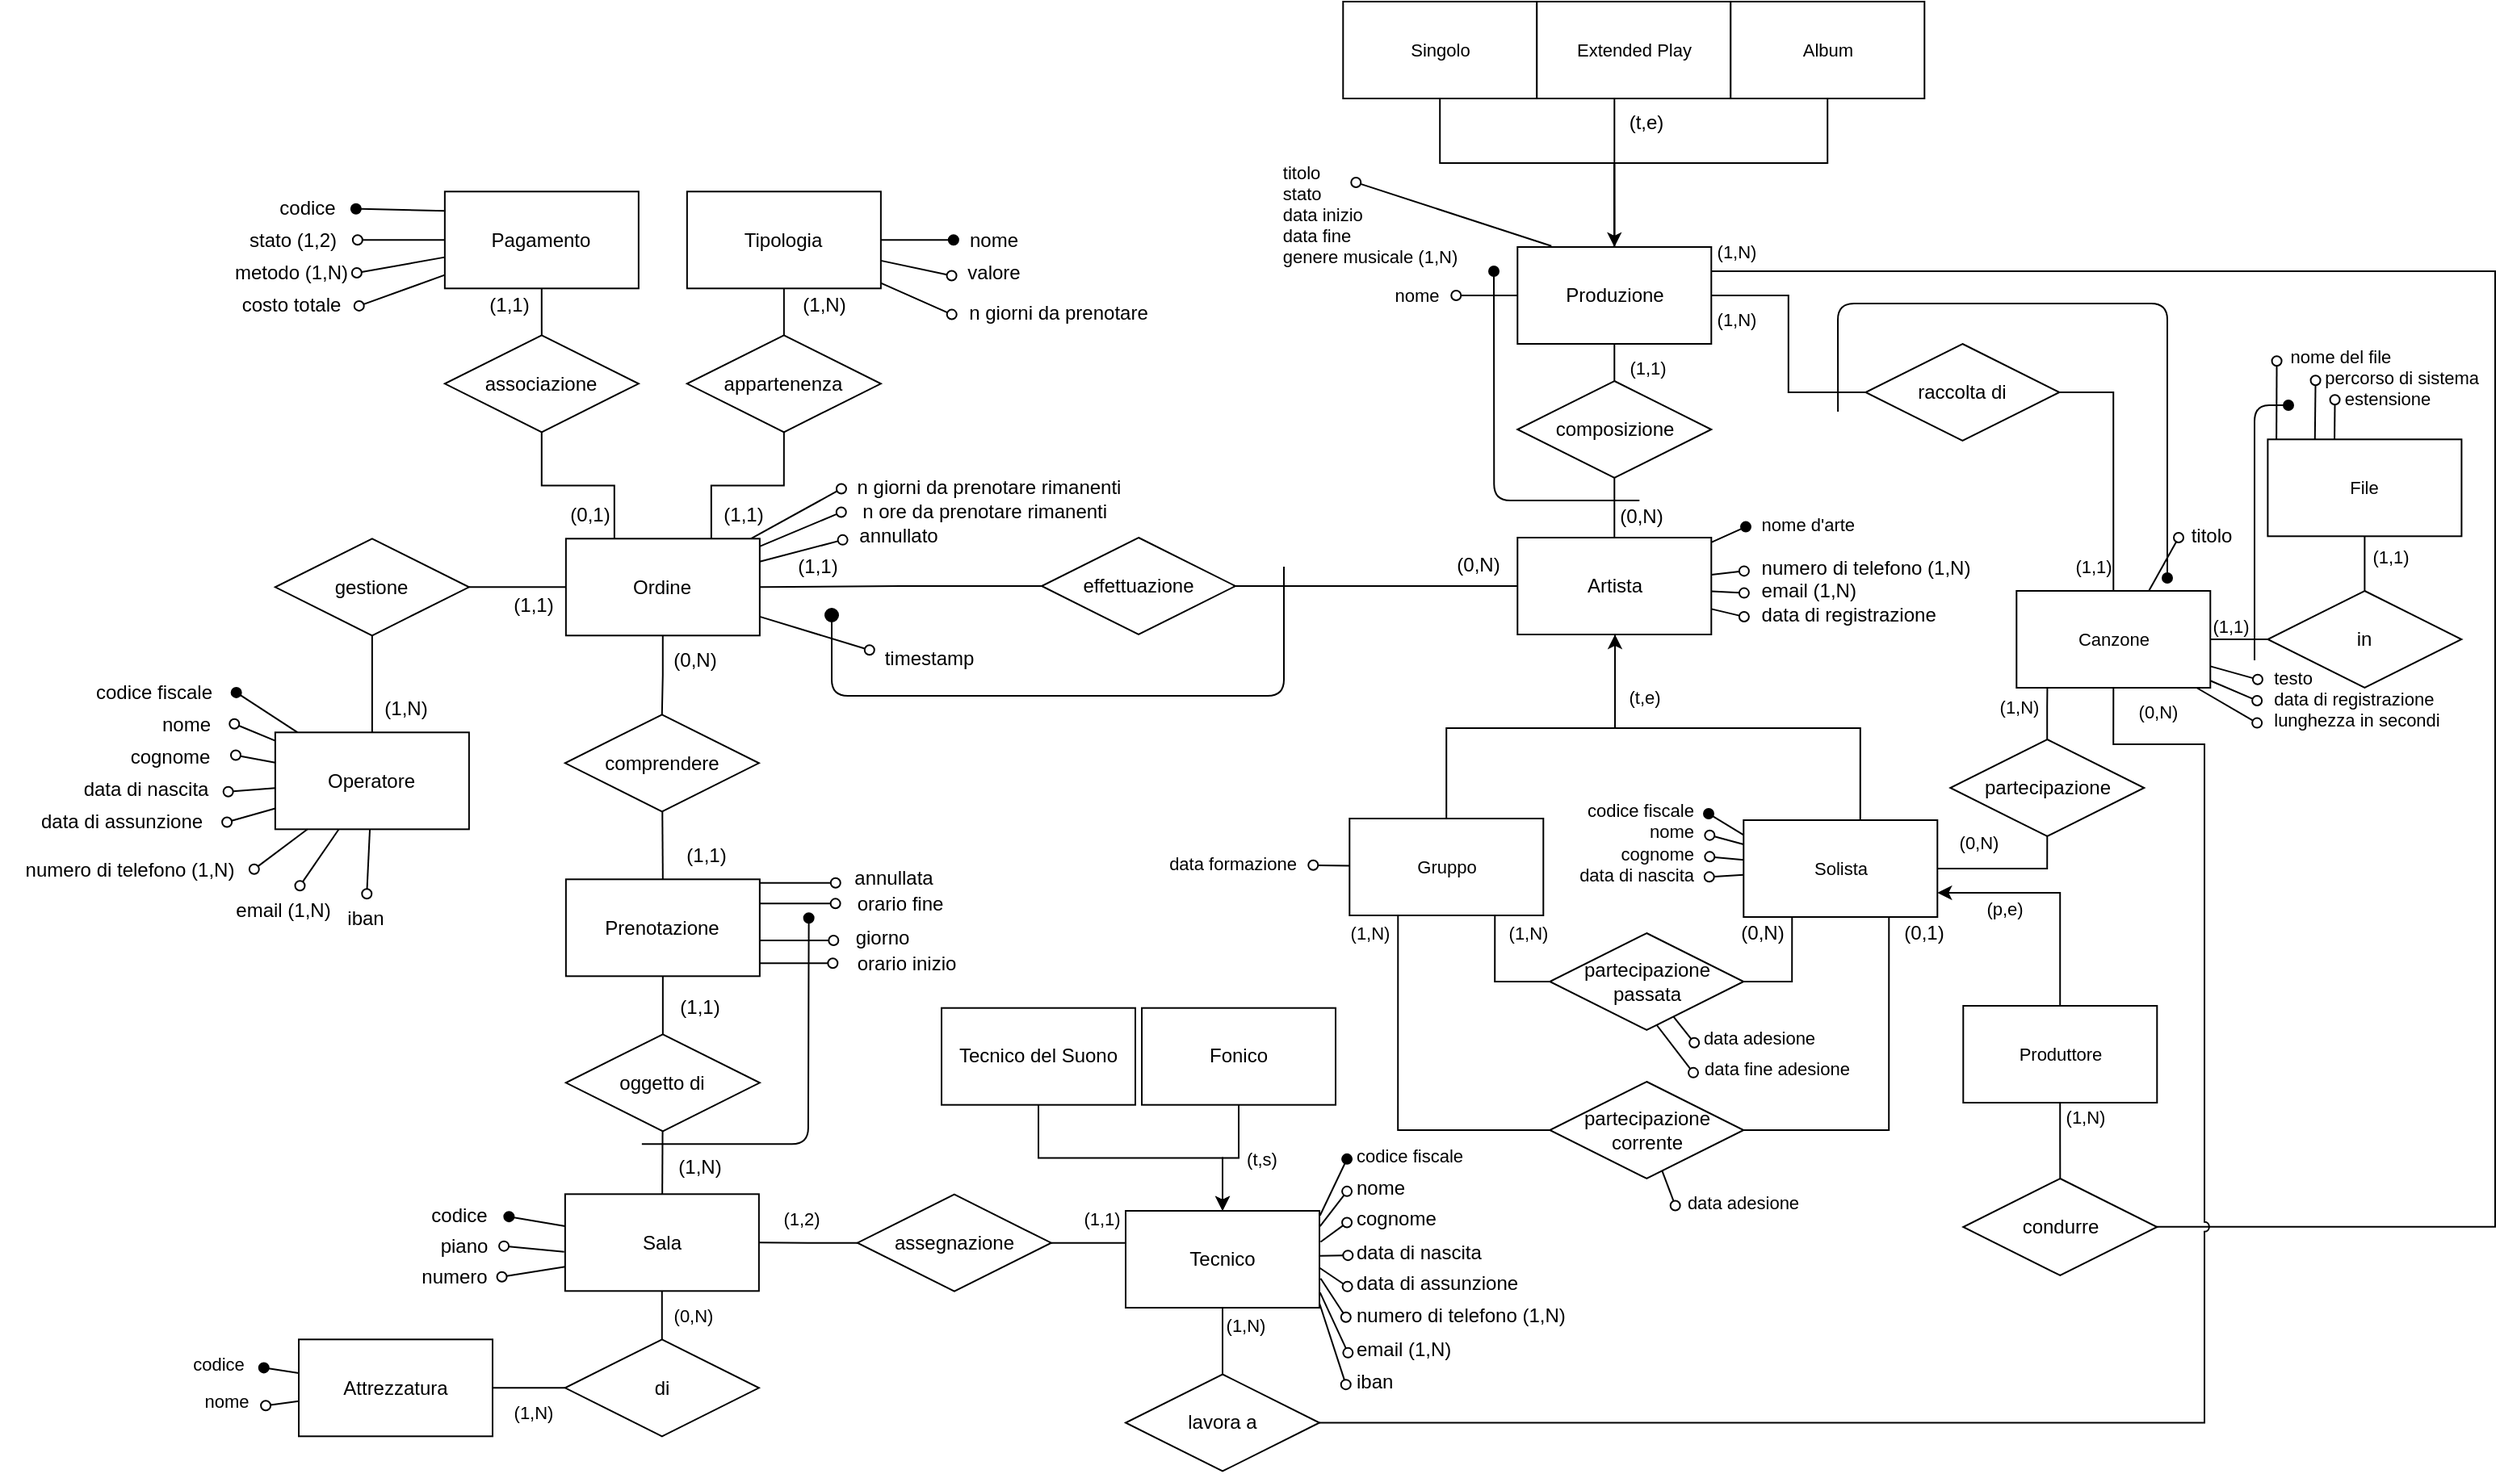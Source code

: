 <mxfile>
    <diagram id="3g2r9AfaQK4DRxRpGaNm" name="Page-1">
        <mxGraphModel dx="1582" dy="748" grid="1" gridSize="10" guides="1" tooltips="1" connect="1" arrows="1" fold="1" page="1" pageScale="1" pageWidth="1169" pageHeight="827" math="0" shadow="0">
            <root>
                <mxCell id="0"/>
                <mxCell id="1" parent="0"/>
                <mxCell id="224" value="" style="edgeStyle=none;orthogonalLoop=1;jettySize=auto;html=1;rounded=0;strokeColor=default;align=center;verticalAlign=middle;fontFamily=Helvetica;fontSize=11;fontColor=default;labelBackgroundColor=default;endArrow=none;endFill=0;exitX=0.059;exitY=1.026;exitDx=0;exitDy=0;exitPerimeter=0;startArrow=oval;startFill=0;" parent="1" edge="1">
                    <mxGeometry width="100" relative="1" as="geometry">
                        <mxPoint x="2058.78" y="324.65" as="sourcePoint"/>
                        <mxPoint x="2058" y="400" as="targetPoint"/>
                        <Array as="points"/>
                    </mxGeometry>
                </mxCell>
                <mxCell id="225" value="" style="edgeStyle=none;orthogonalLoop=1;jettySize=auto;html=1;rounded=0;strokeColor=default;align=center;verticalAlign=middle;fontFamily=Helvetica;fontSize=11;fontColor=default;labelBackgroundColor=default;endArrow=none;endFill=0;exitX=0.059;exitY=1.026;exitDx=0;exitDy=0;exitPerimeter=0;startArrow=oval;startFill=0;" parent="1" edge="1">
                    <mxGeometry width="100" relative="1" as="geometry">
                        <mxPoint x="2070.78" y="336.65" as="sourcePoint"/>
                        <mxPoint x="2070" y="412" as="targetPoint"/>
                        <Array as="points"/>
                    </mxGeometry>
                </mxCell>
                <mxCell id="3" value="" style="edgeStyle=none;orthogonalLoop=1;jettySize=auto;html=1;rounded=0;strokeColor=default;align=center;verticalAlign=middle;fontFamily=Helvetica;fontSize=11;fontColor=default;labelBackgroundColor=default;endArrow=none;endFill=0;exitX=0.059;exitY=1.026;exitDx=0;exitDy=0;exitPerimeter=0;startArrow=oval;startFill=0;" parent="1" edge="1">
                    <mxGeometry width="100" relative="1" as="geometry">
                        <mxPoint x="2034.78" y="312.65" as="sourcePoint"/>
                        <mxPoint x="2034.56" y="363.09" as="targetPoint"/>
                        <Array as="points"/>
                    </mxGeometry>
                </mxCell>
                <mxCell id="5" value="" style="rounded=0;orthogonalLoop=1;jettySize=auto;html=1;strokeColor=default;align=center;verticalAlign=middle;fontFamily=Helvetica;fontSize=11;fontColor=default;labelBackgroundColor=default;endArrow=none;endFill=0;startArrow=oval;startFill=0;entryX=1;entryY=0.25;entryDx=0;entryDy=0;" parent="1" source="6" edge="1">
                    <mxGeometry relative="1" as="geometry">
                        <mxPoint x="1095.43" y="685.65" as="targetPoint"/>
                    </mxGeometry>
                </mxCell>
                <mxCell id="6" value="orario inizio" style="text;html=1;align=center;verticalAlign=middle;resizable=0;points=[];autosize=1;strokeColor=none;fillColor=none;" parent="1" vertex="1">
                    <mxGeometry x="1140.67" y="670.65" width="90" height="30" as="geometry"/>
                </mxCell>
                <mxCell id="7" value="" style="rounded=0;orthogonalLoop=1;jettySize=auto;html=1;strokeColor=default;align=center;verticalAlign=middle;fontFamily=Helvetica;fontSize=11;fontColor=default;labelBackgroundColor=default;endArrow=none;endFill=0;startArrow=oval;startFill=0;entryX=1.002;entryY=0.863;entryDx=0;entryDy=0;entryPerimeter=0;" parent="1" source="8" edge="1">
                    <mxGeometry relative="1" as="geometry">
                        <mxPoint x="1095.43" y="648.68" as="targetPoint"/>
                    </mxGeometry>
                </mxCell>
                <mxCell id="8" value="orario fine" style="text;html=1;align=center;verticalAlign=middle;resizable=0;points=[];autosize=1;strokeColor=none;fillColor=none;" parent="1" vertex="1">
                    <mxGeometry x="1142.31" y="633.65" width="80" height="30" as="geometry"/>
                </mxCell>
                <mxCell id="9" value="" style="rounded=0;orthogonalLoop=1;jettySize=auto;html=1;startArrow=oval;startFill=0;endArrow=none;endFill=0;entryX=1.002;entryY=0.597;entryDx=0;entryDy=0;entryPerimeter=0;exitX=0.008;exitY=0.567;exitDx=0;exitDy=0;exitPerimeter=0;" parent="1" source="10" edge="1">
                    <mxGeometry relative="1" as="geometry">
                        <mxPoint x="1095.67" y="671.47" as="targetPoint"/>
                        <mxPoint x="1140.93" y="667.65" as="sourcePoint"/>
                    </mxGeometry>
                </mxCell>
                <mxCell id="10" value="giorno" style="text;html=1;align=center;verticalAlign=middle;resizable=0;points=[];autosize=1;strokeColor=none;fillColor=none;" parent="1" vertex="1">
                    <mxGeometry x="1140.67" y="654.52" width="60" height="30" as="geometry"/>
                </mxCell>
                <mxCell id="11" value="" style="rounded=0;orthogonalLoop=1;jettySize=auto;html=1;startArrow=oval;startFill=0;endArrow=none;endFill=0;entryX=0.999;entryY=0.92;entryDx=0;entryDy=0;entryPerimeter=0;exitX=0.001;exitY=0.073;exitDx=0;exitDy=0;exitPerimeter=0;" parent="1" source="8" edge="1">
                    <mxGeometry relative="1" as="geometry">
                        <mxPoint x="1094.93" y="635.85" as="targetPoint"/>
                        <mxPoint x="1140.55" y="622.65" as="sourcePoint"/>
                        <Array as="points"/>
                    </mxGeometry>
                </mxCell>
                <mxCell id="12" value="annullata" style="text;html=1;align=center;verticalAlign=middle;resizable=0;points=[];autosize=1;strokeColor=none;fillColor=none;" parent="1" vertex="1">
                    <mxGeometry x="1143.05" y="617.65" width="70" height="30" as="geometry"/>
                </mxCell>
                <mxCell id="13" value="" style="edgeStyle=orthogonalEdgeStyle;rounded=0;orthogonalLoop=1;jettySize=auto;html=1;endArrow=none;endFill=0;" parent="1" source="17" edge="1">
                    <mxGeometry relative="1" as="geometry">
                        <mxPoint x="960.43" y="298.65" as="targetPoint"/>
                    </mxGeometry>
                </mxCell>
                <mxCell id="14" style="rounded=0;orthogonalLoop=1;jettySize=auto;html=1;endArrow=oval;endFill=0;" parent="1" source="17" target="47" edge="1">
                    <mxGeometry relative="1" as="geometry"/>
                </mxCell>
                <mxCell id="15" style="rounded=0;orthogonalLoop=1;jettySize=auto;html=1;endArrow=oval;endFill=0;entryX=0.95;entryY=0.512;entryDx=0;entryDy=0;entryPerimeter=0;" parent="1" source="17" target="48" edge="1">
                    <mxGeometry relative="1" as="geometry"/>
                </mxCell>
                <mxCell id="16" style="rounded=0;orthogonalLoop=1;jettySize=auto;html=1;endArrow=oval;endFill=0;entryX=0.966;entryY=0.527;entryDx=0;entryDy=0;entryPerimeter=0;" parent="1" source="17" target="49" edge="1">
                    <mxGeometry relative="1" as="geometry"/>
                </mxCell>
                <mxCell id="17" value="Pagamento" style="whiteSpace=wrap;html=1;" parent="1" vertex="1">
                    <mxGeometry x="900.43" y="207.65" width="120" height="60" as="geometry"/>
                </mxCell>
                <mxCell id="18" value="" style="edgeStyle=orthogonalEdgeStyle;rounded=0;orthogonalLoop=1;jettySize=auto;html=1;endArrow=none;endFill=0;exitX=0.75;exitY=0;exitDx=0;exitDy=0;entryX=0.5;entryY=1;entryDx=0;entryDy=0;" parent="1" source="21" target="34" edge="1">
                    <mxGeometry relative="1" as="geometry"/>
                </mxCell>
                <mxCell id="19" value="" style="edgeStyle=orthogonalEdgeStyle;rounded=0;orthogonalLoop=1;jettySize=auto;html=1;endArrow=none;endFill=0;" parent="1" source="21" target="37" edge="1">
                    <mxGeometry relative="1" as="geometry"/>
                </mxCell>
                <mxCell id="20" style="rounded=0;orthogonalLoop=1;jettySize=auto;html=1;endArrow=oval;endFill=0;entryX=0.016;entryY=0.576;entryDx=0;entryDy=0;entryPerimeter=0;" parent="1" source="21" target="64" edge="1">
                    <mxGeometry relative="1" as="geometry">
                        <mxPoint x="1231.43" y="393.65" as="targetPoint"/>
                    </mxGeometry>
                </mxCell>
                <mxCell id="21" value="Ordine" style="whiteSpace=wrap;html=1;" parent="1" vertex="1">
                    <mxGeometry x="975.43" y="422.65" width="120" height="60" as="geometry"/>
                </mxCell>
                <mxCell id="22" style="rounded=0;orthogonalLoop=1;jettySize=auto;html=1;endArrow=oval;endFill=1;entryX=1.009;entryY=0.51;entryDx=0;entryDy=0;entryPerimeter=0;" parent="1" source="28" target="51" edge="1">
                    <mxGeometry relative="1" as="geometry"/>
                </mxCell>
                <mxCell id="23" style="rounded=0;orthogonalLoop=1;jettySize=auto;html=1;endArrow=oval;endFill=0;entryX=0.995;entryY=0.49;entryDx=0;entryDy=0;entryPerimeter=0;" parent="1" source="28" target="52" edge="1">
                    <mxGeometry relative="1" as="geometry"/>
                </mxCell>
                <mxCell id="24" style="rounded=0;orthogonalLoop=1;jettySize=auto;html=1;strokeColor=default;align=center;verticalAlign=middle;fontFamily=Helvetica;fontSize=11;fontColor=default;labelBackgroundColor=default;endArrow=oval;endFill=0;entryX=1.007;entryY=0.471;entryDx=0;entryDy=0;entryPerimeter=0;" parent="1" source="28" target="53" edge="1">
                    <mxGeometry relative="1" as="geometry"/>
                </mxCell>
                <mxCell id="25" style="rounded=0;orthogonalLoop=1;jettySize=auto;html=1;strokeColor=default;align=center;verticalAlign=middle;fontFamily=Helvetica;fontSize=11;fontColor=default;labelBackgroundColor=default;endArrow=oval;endFill=0;entryX=1.009;entryY=0.557;entryDx=0;entryDy=0;entryPerimeter=0;" parent="1" source="28" target="54" edge="1">
                    <mxGeometry relative="1" as="geometry"/>
                </mxCell>
                <mxCell id="26" style="rounded=0;orthogonalLoop=1;jettySize=auto;html=1;strokeColor=default;align=center;verticalAlign=middle;fontFamily=Helvetica;fontSize=11;fontColor=default;labelBackgroundColor=default;endArrow=oval;endFill=0;entryX=1.001;entryY=0.519;entryDx=0;entryDy=0;entryPerimeter=0;" parent="1" source="28" target="55" edge="1">
                    <mxGeometry relative="1" as="geometry"/>
                </mxCell>
                <mxCell id="27" value="" style="edgeStyle=orthogonalEdgeStyle;rounded=0;orthogonalLoop=1;jettySize=auto;html=1;endArrow=none;endFill=0;" parent="1" source="28" target="32" edge="1">
                    <mxGeometry relative="1" as="geometry"/>
                </mxCell>
                <mxCell id="28" value="Operatore" style="whiteSpace=wrap;html=1;" parent="1" vertex="1">
                    <mxGeometry x="795.43" y="542.65" width="120" height="60" as="geometry"/>
                </mxCell>
                <mxCell id="29" style="edgeStyle=orthogonalEdgeStyle;rounded=0;orthogonalLoop=1;jettySize=auto;html=1;entryX=0.25;entryY=0;entryDx=0;entryDy=0;endArrow=none;endFill=0;" parent="1" source="30" target="21" edge="1">
                    <mxGeometry relative="1" as="geometry"/>
                </mxCell>
                <mxCell id="30" value="associazione" style="shape=rhombus;perimeter=rhombusPerimeter;whiteSpace=wrap;html=1;align=center;" parent="1" vertex="1">
                    <mxGeometry x="900.43" y="296.65" width="120" height="60" as="geometry"/>
                </mxCell>
                <mxCell id="31" value="" style="edgeStyle=orthogonalEdgeStyle;rounded=0;orthogonalLoop=1;jettySize=auto;html=1;endArrow=none;endFill=0;" parent="1" source="32" target="21" edge="1">
                    <mxGeometry relative="1" as="geometry"/>
                </mxCell>
                <mxCell id="32" value="gestione" style="shape=rhombus;perimeter=rhombusPerimeter;whiteSpace=wrap;html=1;align=center;" parent="1" vertex="1">
                    <mxGeometry x="795.43" y="422.65" width="120" height="60" as="geometry"/>
                </mxCell>
                <mxCell id="33" value="" style="edgeStyle=orthogonalEdgeStyle;rounded=0;orthogonalLoop=1;jettySize=auto;html=1;endArrow=none;endFill=0;entryX=0.5;entryY=1;entryDx=0;entryDy=0;" parent="1" target="35" edge="1">
                    <mxGeometry relative="1" as="geometry">
                        <mxPoint x="1110.43" y="298.65" as="sourcePoint"/>
                    </mxGeometry>
                </mxCell>
                <mxCell id="34" value="appartenenza" style="shape=rhombus;perimeter=rhombusPerimeter;whiteSpace=wrap;html=1;align=center;" parent="1" vertex="1">
                    <mxGeometry x="1050.43" y="296.65" width="120" height="60" as="geometry"/>
                </mxCell>
                <mxCell id="35" value="Tipologia" style="whiteSpace=wrap;html=1;" parent="1" vertex="1">
                    <mxGeometry x="1050.43" y="207.65" width="120" height="60" as="geometry"/>
                </mxCell>
                <mxCell id="36" style="edgeStyle=none;html=1;entryX=0.5;entryY=0;entryDx=0;entryDy=0;endArrow=none;endFill=0;" parent="1" source="37" target="38" edge="1">
                    <mxGeometry relative="1" as="geometry"/>
                </mxCell>
                <mxCell id="37" value="comprendere" style="shape=rhombus;perimeter=rhombusPerimeter;whiteSpace=wrap;html=1;align=center;" parent="1" vertex="1">
                    <mxGeometry x="974.93" y="531.65" width="120" height="60" as="geometry"/>
                </mxCell>
                <mxCell id="38" value="Prenotazione" style="whiteSpace=wrap;html=1;" parent="1" vertex="1">
                    <mxGeometry x="975.43" y="633.65" width="120" height="60" as="geometry"/>
                </mxCell>
                <mxCell id="39" value="(1,1)" style="text;html=1;align=center;verticalAlign=middle;resizable=0;points=[];autosize=1;strokeColor=none;fillColor=none;" parent="1" vertex="1">
                    <mxGeometry x="915.43" y="262.65" width="50" height="30" as="geometry"/>
                </mxCell>
                <mxCell id="40" value="(1,1)" style="text;html=1;align=center;verticalAlign=middle;resizable=0;points=[];autosize=1;strokeColor=none;fillColor=none;" parent="1" vertex="1">
                    <mxGeometry x="930.0" y="449.0" width="50" height="30" as="geometry"/>
                </mxCell>
                <mxCell id="41" value="(1,1)" style="text;html=1;align=center;verticalAlign=middle;resizable=0;points=[];autosize=1;strokeColor=none;fillColor=none;" parent="1" vertex="1">
                    <mxGeometry x="1060.43" y="392.65" width="50" height="30" as="geometry"/>
                </mxCell>
                <mxCell id="42" value="(0,1)" style="text;html=1;align=center;verticalAlign=middle;resizable=0;points=[];autosize=1;strokeColor=none;fillColor=none;" parent="1" vertex="1">
                    <mxGeometry x="965.43" y="392.65" width="50" height="30" as="geometry"/>
                </mxCell>
                <mxCell id="43" value="(1,N)" style="text;html=1;align=center;verticalAlign=middle;resizable=0;points=[];autosize=1;strokeColor=none;fillColor=none;" parent="1" vertex="1">
                    <mxGeometry x="1110.43" y="262.65" width="50" height="30" as="geometry"/>
                </mxCell>
                <mxCell id="44" value="(1,1)" style="text;html=1;align=center;verticalAlign=middle;resizable=0;points=[];autosize=1;strokeColor=none;fillColor=none;" parent="1" vertex="1">
                    <mxGeometry x="1105.93" y="425.0" width="50" height="30" as="geometry"/>
                </mxCell>
                <mxCell id="45" value="(1,N)" style="text;html=1;align=center;verticalAlign=middle;resizable=0;points=[];autosize=1;strokeColor=none;fillColor=none;" parent="1" vertex="1">
                    <mxGeometry x="851.43" y="512.65" width="50" height="30" as="geometry"/>
                </mxCell>
                <mxCell id="46" value="codice" style="text;html=1;align=center;verticalAlign=middle;resizable=0;points=[];autosize=1;strokeColor=none;fillColor=none;horizontal=1;" parent="1" vertex="1">
                    <mxGeometry x="785.43" y="202.65" width="60" height="30" as="geometry"/>
                </mxCell>
                <mxCell id="47" value="&lt;div&gt;stato (1,2)&lt;/div&gt;" style="text;html=1;align=center;verticalAlign=middle;resizable=0;points=[];autosize=1;strokeColor=none;fillColor=none;" parent="1" vertex="1">
                    <mxGeometry x="766.43" y="222.65" width="80" height="30" as="geometry"/>
                </mxCell>
                <mxCell id="48" value="&lt;div align=&quot;center&quot;&gt;metodo (1,N)&lt;/div&gt;" style="text;html=1;align=center;verticalAlign=middle;resizable=0;points=[];autosize=1;strokeColor=none;fillColor=none;" parent="1" vertex="1">
                    <mxGeometry x="760.43" y="242.65" width="90" height="30" as="geometry"/>
                </mxCell>
                <mxCell id="49" value="&lt;div&gt;costo totale&lt;br&gt;&lt;/div&gt;" style="text;html=1;align=center;verticalAlign=middle;resizable=0;points=[];autosize=1;strokeColor=none;fillColor=none;" parent="1" vertex="1">
                    <mxGeometry x="760.43" y="262.65" width="90" height="30" as="geometry"/>
                </mxCell>
                <mxCell id="50" style="rounded=0;orthogonalLoop=1;jettySize=auto;html=1;endArrow=oval;endFill=1;exitX=0.003;exitY=0.2;exitDx=0;exitDy=0;exitPerimeter=0;" parent="1" source="17" target="46" edge="1">
                    <mxGeometry relative="1" as="geometry">
                        <mxPoint x="910.43" y="177.65" as="targetPoint"/>
                    </mxGeometry>
                </mxCell>
                <mxCell id="51" value="codice fiscale" style="text;html=1;align=center;verticalAlign=middle;resizable=0;points=[];autosize=1;strokeColor=none;fillColor=none;" parent="1" vertex="1">
                    <mxGeometry x="670.43" y="502.65" width="100" height="30" as="geometry"/>
                </mxCell>
                <mxCell id="52" value="nome" style="text;html=1;align=center;verticalAlign=middle;resizable=0;points=[];autosize=1;strokeColor=none;fillColor=none;" parent="1" vertex="1">
                    <mxGeometry x="710.43" y="522.65" width="60" height="30" as="geometry"/>
                </mxCell>
                <mxCell id="53" value="cognome" style="text;html=1;align=center;verticalAlign=middle;resizable=0;points=[];autosize=1;strokeColor=none;fillColor=none;" parent="1" vertex="1">
                    <mxGeometry x="690.43" y="542.65" width="80" height="30" as="geometry"/>
                </mxCell>
                <mxCell id="54" value="data di nascita" style="text;html=1;align=center;verticalAlign=middle;resizable=0;points=[];autosize=1;strokeColor=none;fillColor=none;" parent="1" vertex="1">
                    <mxGeometry x="665.43" y="562.65" width="100" height="30" as="geometry"/>
                </mxCell>
                <mxCell id="55" value="data di assunzione" style="text;html=1;align=center;verticalAlign=middle;resizable=0;points=[];autosize=1;strokeColor=none;fillColor=none;" parent="1" vertex="1">
                    <mxGeometry x="635.43" y="582.65" width="130" height="30" as="geometry"/>
                </mxCell>
                <mxCell id="56" value="numero di telefono (1,N)" style="text;html=1;align=center;verticalAlign=middle;resizable=0;points=[];autosize=1;strokeColor=none;fillColor=none;" parent="1" vertex="1">
                    <mxGeometry x="625.43" y="612.65" width="160" height="30" as="geometry"/>
                </mxCell>
                <mxCell id="57" value="iban" style="text;html=1;align=center;verticalAlign=middle;resizable=0;points=[];autosize=1;strokeColor=none;fillColor=none;" parent="1" vertex="1">
                    <mxGeometry x="826.43" y="642.65" width="50" height="30" as="geometry"/>
                </mxCell>
                <mxCell id="58" style="rounded=0;orthogonalLoop=1;jettySize=auto;html=1;entryX=0.981;entryY=0.49;entryDx=0;entryDy=0;entryPerimeter=0;strokeColor=default;align=center;verticalAlign=middle;fontFamily=Helvetica;fontSize=11;fontColor=default;labelBackgroundColor=default;endArrow=oval;endFill=0;" parent="1" source="28" target="56" edge="1">
                    <mxGeometry relative="1" as="geometry"/>
                </mxCell>
                <mxCell id="59" style="rounded=0;orthogonalLoop=1;jettySize=auto;html=1;strokeColor=default;align=center;verticalAlign=middle;fontFamily=Helvetica;fontSize=11;fontColor=default;labelBackgroundColor=default;endArrow=oval;endFill=0;" parent="1" source="28" target="57" edge="1">
                    <mxGeometry relative="1" as="geometry">
                        <mxPoint x="865.43" y="647.65" as="targetPoint"/>
                    </mxGeometry>
                </mxCell>
                <mxCell id="60" value="email (1,N)" style="text;html=1;align=center;verticalAlign=middle;resizable=0;points=[];autosize=1;strokeColor=none;fillColor=none;" parent="1" vertex="1">
                    <mxGeometry x="760.43" y="637.65" width="80" height="30" as="geometry"/>
                </mxCell>
                <mxCell id="61" style="rounded=0;orthogonalLoop=1;jettySize=auto;html=1;strokeColor=default;align=center;verticalAlign=middle;fontFamily=Helvetica;fontSize=11;fontColor=default;labelBackgroundColor=default;endArrow=oval;endFill=0;" parent="1" source="28" target="60" edge="1">
                    <mxGeometry relative="1" as="geometry"/>
                </mxCell>
                <mxCell id="62" value="n giorni da prenotare rimanenti" style="text;html=1;align=center;verticalAlign=middle;resizable=0;points=[];autosize=1;strokeColor=none;fillColor=none;" parent="1" vertex="1">
                    <mxGeometry x="1142.17" y="376.15" width="190" height="30" as="geometry"/>
                </mxCell>
                <mxCell id="63" value="&amp;nbsp; n ore da prenotare rimanenti" style="text;html=1;align=center;verticalAlign=middle;resizable=0;points=[];autosize=1;strokeColor=none;fillColor=none;" parent="1" vertex="1">
                    <mxGeometry x="1140.67" y="391.15" width="180" height="30" as="geometry"/>
                </mxCell>
                <mxCell id="64" value="annullato" style="text;html=1;align=center;verticalAlign=middle;resizable=0;points=[];autosize=1;strokeColor=none;fillColor=none;" parent="1" vertex="1">
                    <mxGeometry x="1145.67" y="406.15" width="70" height="30" as="geometry"/>
                </mxCell>
                <mxCell id="65" value="" style="rounded=0;orthogonalLoop=1;jettySize=auto;html=1;endArrow=none;endFill=0;startArrow=oval;startFill=1;" parent="1" source="66" target="35" edge="1">
                    <mxGeometry relative="1" as="geometry"/>
                </mxCell>
                <mxCell id="66" value="nome" style="text;html=1;align=center;verticalAlign=middle;resizable=0;points=[];autosize=1;strokeColor=none;fillColor=none;" parent="1" vertex="1">
                    <mxGeometry x="1215.43" y="222.65" width="50" height="30" as="geometry"/>
                </mxCell>
                <mxCell id="67" value="" style="rounded=0;orthogonalLoop=1;jettySize=auto;html=1;endArrow=none;endFill=0;startArrow=oval;startFill=0;exitX=0.064;exitY=0.571;exitDx=0;exitDy=0;exitPerimeter=0;" parent="1" source="68" target="35" edge="1">
                    <mxGeometry relative="1" as="geometry"/>
                </mxCell>
                <mxCell id="68" value="valore" style="text;html=1;align=center;verticalAlign=middle;resizable=0;points=[];autosize=1;strokeColor=none;fillColor=none;" parent="1" vertex="1">
                    <mxGeometry x="1210.43" y="242.65" width="60" height="30" as="geometry"/>
                </mxCell>
                <mxCell id="69" value="" style="rounded=0;orthogonalLoop=1;jettySize=auto;html=1;endArrow=none;endFill=0;startArrow=oval;startFill=0;exitX=0.028;exitY=0.538;exitDx=0;exitDy=0;exitPerimeter=0;" parent="1" target="35" edge="1">
                    <mxGeometry relative="1" as="geometry">
                        <mxPoint x="1214.35" y="283.79" as="sourcePoint"/>
                    </mxGeometry>
                </mxCell>
                <mxCell id="70" value="n giorni da prenotare" style="text;html=1;align=center;verticalAlign=middle;resizable=0;points=[];autosize=1;strokeColor=none;fillColor=none;" parent="1" vertex="1">
                    <mxGeometry x="1210.43" y="267.65" width="140" height="30" as="geometry"/>
                </mxCell>
                <mxCell id="71" style="rounded=0;orthogonalLoop=1;jettySize=auto;html=1;entryX=0.029;entryY=0.503;entryDx=0;entryDy=0;entryPerimeter=0;strokeColor=default;align=center;verticalAlign=middle;fontFamily=Helvetica;fontSize=11;fontColor=default;labelBackgroundColor=default;endArrow=oval;endFill=0;" parent="1" source="21" target="63" edge="1">
                    <mxGeometry relative="1" as="geometry"/>
                </mxCell>
                <mxCell id="72" style="rounded=0;orthogonalLoop=1;jettySize=auto;html=1;entryX=0.02;entryY=0.521;entryDx=0;entryDy=0;entryPerimeter=0;strokeColor=default;align=center;verticalAlign=middle;fontFamily=Helvetica;fontSize=11;fontColor=default;labelBackgroundColor=default;endArrow=oval;endFill=0;" parent="1" source="21" target="62" edge="1">
                    <mxGeometry relative="1" as="geometry"/>
                </mxCell>
                <mxCell id="73" style="rounded=0;orthogonalLoop=1;jettySize=auto;html=1;entryX=0.037;entryY=0.321;entryDx=0;entryDy=0;entryPerimeter=0;strokeColor=default;align=center;verticalAlign=middle;fontFamily=Helvetica;fontSize=11;fontColor=default;labelBackgroundColor=default;endArrow=oval;endFill=0;" parent="1" source="21" target="76" edge="1">
                    <mxGeometry relative="1" as="geometry">
                        <mxPoint x="1130.15" y="369.74" as="targetPoint"/>
                    </mxGeometry>
                </mxCell>
                <mxCell id="74" value="(1,1)" style="text;html=1;align=center;verticalAlign=middle;resizable=0;points=[];autosize=1;strokeColor=none;fillColor=none;" parent="1" vertex="1">
                    <mxGeometry x="1036.93" y="603.65" width="50" height="30" as="geometry"/>
                </mxCell>
                <mxCell id="75" value="(0,N)" style="text;html=1;align=center;verticalAlign=middle;resizable=0;points=[];autosize=1;strokeColor=none;fillColor=none;" parent="1" vertex="1">
                    <mxGeometry x="1030.43" y="482.65" width="50" height="30" as="geometry"/>
                </mxCell>
                <mxCell id="76" value="timestamp" style="text;html=1;align=center;verticalAlign=middle;resizable=0;points=[];autosize=1;strokeColor=none;fillColor=none;" parent="1" vertex="1">
                    <mxGeometry x="1160.43" y="482.0" width="80" height="30" as="geometry"/>
                </mxCell>
                <mxCell id="77" value="" style="rounded=0;orthogonalLoop=1;jettySize=auto;html=1;endArrow=oval;endFill=1;entryX=1.028;entryY=0.524;entryDx=0;entryDy=0;entryPerimeter=0;" parent="1" source="86" target="81" edge="1">
                    <mxGeometry relative="1" as="geometry">
                        <mxPoint x="942.43" y="858.65" as="targetPoint"/>
                    </mxGeometry>
                </mxCell>
                <mxCell id="78" value="" style="edgeStyle=none;html=1;strokeWidth=1;endArrow=none;endFill=0;" parent="1" source="86" target="82" edge="1">
                    <mxGeometry relative="1" as="geometry"/>
                </mxCell>
                <mxCell id="79" style="edgeStyle=none;html=1;strokeWidth=1;endArrow=none;endFill=0;entryX=0.5;entryY=1;entryDx=0;entryDy=0;" parent="1" source="82" target="38" edge="1">
                    <mxGeometry relative="1" as="geometry">
                        <mxPoint x="968.81" y="664.318" as="targetPoint"/>
                    </mxGeometry>
                </mxCell>
                <mxCell id="80" value="(1,1)" style="text;html=1;align=center;verticalAlign=middle;resizable=0;points=[];autosize=1;strokeColor=none;fillColor=none;" parent="1" vertex="1">
                    <mxGeometry x="1032.93" y="697.65" width="50" height="30" as="geometry"/>
                </mxCell>
                <mxCell id="81" value="codice" style="text;html=1;align=center;verticalAlign=middle;resizable=0;points=[];autosize=1;strokeColor=none;fillColor=none;" parent="1" vertex="1">
                    <mxGeometry x="878.5" y="826.85" width="60" height="30" as="geometry"/>
                </mxCell>
                <mxCell id="82" value="oggetto di" style="shape=rhombus;perimeter=rhombusPerimeter;whiteSpace=wrap;html=1;align=center;" parent="1" vertex="1">
                    <mxGeometry x="975.43" y="729.65" width="120" height="60" as="geometry"/>
                </mxCell>
                <mxCell id="83" style="edgeStyle=none;html=1;exitX=-0.005;exitY=0.596;exitDx=0;exitDy=0;entryX=1.011;entryY=0.499;entryDx=0;entryDy=0;entryPerimeter=0;strokeWidth=1;endArrow=oval;endFill=0;exitPerimeter=0;" parent="1" source="86" target="89" edge="1">
                    <mxGeometry relative="1" as="geometry"/>
                </mxCell>
                <mxCell id="84" style="edgeStyle=none;html=1;exitX=0;exitY=0.75;exitDx=0;exitDy=0;entryX=0.989;entryY=0.505;entryDx=0;entryDy=0;entryPerimeter=0;strokeWidth=1;endArrow=oval;endFill=0;" parent="1" source="86" target="90" edge="1">
                    <mxGeometry relative="1" as="geometry"/>
                </mxCell>
                <mxCell id="85" value="" style="edgeStyle=orthogonalEdgeStyle;rounded=0;orthogonalLoop=1;jettySize=auto;html=1;strokeColor=default;align=center;verticalAlign=middle;fontFamily=Helvetica;fontSize=11;fontColor=default;labelBackgroundColor=default;endArrow=none;endFill=0;" parent="1" source="86" target="130" edge="1">
                    <mxGeometry relative="1" as="geometry"/>
                </mxCell>
                <mxCell id="86" value="Sala" style="whiteSpace=wrap;html=1;" parent="1" vertex="1">
                    <mxGeometry x="974.93" y="828.65" width="120" height="60" as="geometry"/>
                </mxCell>
                <mxCell id="87" value="(1,N)" style="text;html=1;align=center;verticalAlign=middle;resizable=0;points=[];autosize=1;strokeColor=none;fillColor=none;" parent="1" vertex="1">
                    <mxGeometry x="1032.93" y="796.85" width="50" height="30" as="geometry"/>
                </mxCell>
                <mxCell id="88" value="" style="edgeStyle=none;orthogonalLoop=1;jettySize=auto;html=1;rounded=1;strokeColor=default;align=center;verticalAlign=middle;fontFamily=Helvetica;fontSize=11;fontColor=default;labelBackgroundColor=default;endArrow=none;endFill=0;startArrow=oval;startFill=1;curved=0;" parent="1" edge="1">
                    <mxGeometry width="100" relative="1" as="geometry">
                        <mxPoint x="1125.82" y="657.65" as="sourcePoint"/>
                        <mxPoint x="1022.43" y="797.65" as="targetPoint"/>
                        <Array as="points">
                            <mxPoint x="1125.43" y="797.65"/>
                        </Array>
                    </mxGeometry>
                </mxCell>
                <mxCell id="89" value="piano" style="text;html=1;align=center;verticalAlign=middle;resizable=0;points=[];autosize=1;strokeColor=none;fillColor=none;" parent="1" vertex="1">
                    <mxGeometry x="886.5" y="845.85" width="50" height="30" as="geometry"/>
                </mxCell>
                <mxCell id="90" value="numero" style="text;html=1;align=center;verticalAlign=middle;resizable=0;points=[];autosize=1;strokeColor=none;fillColor=none;" parent="1" vertex="1">
                    <mxGeometry x="876.43" y="864.75" width="60" height="30" as="geometry"/>
                </mxCell>
                <mxCell id="91" value="" style="edgeStyle=orthogonalEdgeStyle;rounded=0;html=1;startArrow=none;startFill=0;endArrow=none;endFill=0;" parent="1" source="128" target="129" edge="1">
                    <mxGeometry relative="1" as="geometry"/>
                </mxCell>
                <mxCell id="92" style="html=1;startArrow=none;startFill=0;endArrow=oval;endFill=1;entryX=0.973;entryY=0.585;entryDx=0;entryDy=0;entryPerimeter=0;rounded=0;" parent="1" source="122" target="111" edge="1">
                    <mxGeometry relative="1" as="geometry">
                        <mxPoint x="719.25" y="934.65" as="targetPoint"/>
                        <mxPoint x="669.69" y="934.65" as="sourcePoint"/>
                    </mxGeometry>
                </mxCell>
                <mxCell id="93" value="" style="edgeStyle=orthogonalEdgeStyle;rounded=0;html=1;startArrow=none;startFill=0;endArrow=none;endFill=0;" parent="1" source="130" target="122" edge="1">
                    <mxGeometry relative="1" as="geometry"/>
                </mxCell>
                <mxCell id="94" value="" style="edgeStyle=orthogonalEdgeStyle;rounded=0;orthogonalLoop=1;jettySize=auto;html=1;strokeColor=default;align=center;verticalAlign=middle;fontFamily=Helvetica;fontSize=11;fontColor=default;labelBackgroundColor=default;endArrow=none;endFill=0;entryX=1;entryY=0.5;entryDx=0;entryDy=0;" parent="1" source="96" target="86" edge="1">
                    <mxGeometry relative="1" as="geometry"/>
                </mxCell>
                <mxCell id="95" style="edgeStyle=orthogonalEdgeStyle;rounded=0;orthogonalLoop=1;jettySize=auto;html=1;entryX=-0.003;entryY=0.331;entryDx=0;entryDy=0;strokeColor=default;align=center;verticalAlign=middle;fontFamily=Helvetica;fontSize=11;fontColor=default;labelBackgroundColor=default;endArrow=none;endFill=0;entryPerimeter=0;" parent="1" source="96" target="128" edge="1">
                    <mxGeometry relative="1" as="geometry">
                        <Array as="points"/>
                    </mxGeometry>
                </mxCell>
                <mxCell id="96" value="assegnazione" style="shape=rhombus;perimeter=rhombusPerimeter;whiteSpace=wrap;html=1;align=center;" parent="1" vertex="1">
                    <mxGeometry x="1155.93" y="828.85" width="120" height="60" as="geometry"/>
                </mxCell>
                <mxCell id="97" style="edgeStyle=orthogonalEdgeStyle;rounded=0;orthogonalLoop=1;jettySize=auto;html=1;entryX=0.5;entryY=0;entryDx=0;entryDy=0;strokeColor=default;align=center;verticalAlign=middle;fontFamily=Helvetica;fontSize=11;fontColor=default;labelBackgroundColor=default;endArrow=classic;endFill=1;" parent="1" source="98" target="128" edge="1">
                    <mxGeometry relative="1" as="geometry"/>
                </mxCell>
                <mxCell id="98" value="Tecnico del Suono" style="whiteSpace=wrap;html=1;" parent="1" vertex="1">
                    <mxGeometry x="1208" y="713.35" width="120" height="60" as="geometry"/>
                </mxCell>
                <mxCell id="99" style="edgeStyle=orthogonalEdgeStyle;rounded=0;orthogonalLoop=1;jettySize=auto;html=1;entryX=0.5;entryY=0;entryDx=0;entryDy=0;strokeColor=default;align=center;verticalAlign=middle;fontFamily=Helvetica;fontSize=11;fontColor=default;labelBackgroundColor=default;endArrow=classic;endFill=1;" parent="1" source="100" target="128" edge="1">
                    <mxGeometry relative="1" as="geometry"/>
                </mxCell>
                <mxCell id="100" value="Fonico" style="whiteSpace=wrap;html=1;" parent="1" vertex="1">
                    <mxGeometry x="1332" y="713.35" width="120" height="60" as="geometry"/>
                </mxCell>
                <mxCell id="101" style="rounded=0;orthogonalLoop=1;jettySize=auto;html=1;strokeColor=default;align=center;verticalAlign=middle;fontFamily=Helvetica;fontSize=11;fontColor=default;labelBackgroundColor=default;endArrow=none;endFill=0;entryX=1;entryY=0.044;entryDx=0;entryDy=0;entryPerimeter=0;exitX=-0.048;exitY=0.556;exitDx=0;exitDy=0;exitPerimeter=0;startArrow=oval;startFill=1;" parent="1" source="113" edge="1">
                    <mxGeometry relative="1" as="geometry">
                        <mxPoint x="1442.36" y="841.89" as="targetPoint"/>
                    </mxGeometry>
                </mxCell>
                <mxCell id="102" style="edgeStyle=none;rounded=0;orthogonalLoop=1;jettySize=auto;html=1;entryX=1;entryY=0.156;entryDx=0;entryDy=0;entryPerimeter=0;strokeColor=default;align=center;verticalAlign=middle;fontFamily=Helvetica;fontSize=11;fontColor=default;labelBackgroundColor=default;endArrow=none;endFill=0;exitX=-0.072;exitY=0.556;exitDx=0;exitDy=0;exitPerimeter=0;startArrow=oval;startFill=0;" parent="1" source="114" edge="1">
                    <mxGeometry relative="1" as="geometry">
                        <mxPoint x="1442.36" y="848.61" as="targetPoint"/>
                    </mxGeometry>
                </mxCell>
                <mxCell id="103" style="edgeStyle=none;rounded=0;orthogonalLoop=1;jettySize=auto;html=1;entryX=1.003;entryY=0.317;entryDx=0;entryDy=0;entryPerimeter=0;strokeColor=default;align=center;verticalAlign=middle;fontFamily=Helvetica;fontSize=11;fontColor=default;labelBackgroundColor=default;endArrow=none;endFill=0;startArrow=oval;startFill=0;exitX=-0.054;exitY=0.567;exitDx=0;exitDy=0;exitPerimeter=0;" parent="1" source="115" edge="1">
                    <mxGeometry relative="1" as="geometry">
                        <mxPoint x="1442.72" y="858.27" as="targetPoint"/>
                    </mxGeometry>
                </mxCell>
                <mxCell id="104" style="edgeStyle=none;rounded=0;orthogonalLoop=1;jettySize=auto;html=1;entryX=1;entryY=0.461;entryDx=0;entryDy=0;entryPerimeter=0;strokeColor=default;align=center;verticalAlign=middle;fontFamily=Helvetica;fontSize=11;fontColor=default;labelBackgroundColor=default;endArrow=none;endFill=0;startArrow=oval;startFill=0;exitX=-0.037;exitY=0.544;exitDx=0;exitDy=0;exitPerimeter=0;" parent="1" source="116" edge="1">
                    <mxGeometry relative="1" as="geometry">
                        <mxPoint x="1442.36" y="866.91" as="targetPoint"/>
                    </mxGeometry>
                </mxCell>
                <mxCell id="105" style="edgeStyle=none;rounded=0;orthogonalLoop=1;jettySize=auto;html=1;entryX=0.997;entryY=0.583;entryDx=0;entryDy=0;entryPerimeter=0;strokeColor=default;align=center;verticalAlign=middle;fontFamily=Helvetica;fontSize=11;fontColor=default;labelBackgroundColor=default;endArrow=none;endFill=0;startArrow=oval;startFill=0;exitX=-0.031;exitY=0.556;exitDx=0;exitDy=0;exitPerimeter=0;" parent="1" source="117" edge="1">
                    <mxGeometry relative="1" as="geometry">
                        <mxPoint x="1502.36" y="884.25" as="sourcePoint"/>
                        <mxPoint x="1442" y="874.23" as="targetPoint"/>
                    </mxGeometry>
                </mxCell>
                <mxCell id="106" style="edgeStyle=none;rounded=0;orthogonalLoop=1;jettySize=auto;html=1;entryX=1.003;entryY=0.694;entryDx=0;entryDy=0;entryPerimeter=0;strokeColor=default;align=center;verticalAlign=middle;fontFamily=Helvetica;fontSize=11;fontColor=default;labelBackgroundColor=default;endArrow=none;endFill=0;exitX=-0.031;exitY=0.522;exitDx=0;exitDy=0;exitPerimeter=0;startArrow=oval;startFill=0;" parent="1" source="118" edge="1">
                    <mxGeometry relative="1" as="geometry">
                        <mxPoint x="1442.72" y="880.89" as="targetPoint"/>
                    </mxGeometry>
                </mxCell>
                <mxCell id="107" style="edgeStyle=none;rounded=0;orthogonalLoop=1;jettySize=auto;html=1;entryX=1;entryY=0.839;entryDx=0;entryDy=0;entryPerimeter=0;strokeColor=default;align=center;verticalAlign=middle;fontFamily=Helvetica;fontSize=11;fontColor=default;labelBackgroundColor=default;endArrow=none;endFill=0;exitX=-0.046;exitY=0.556;exitDx=0;exitDy=0;exitPerimeter=0;startArrow=oval;startFill=0;" parent="1" source="120" edge="1">
                    <mxGeometry relative="1" as="geometry">
                        <mxPoint x="1442.36" y="889.59" as="targetPoint"/>
                    </mxGeometry>
                </mxCell>
                <mxCell id="108" style="edgeStyle=none;rounded=0;orthogonalLoop=1;jettySize=auto;html=1;entryX=0.997;entryY=0.95;entryDx=0;entryDy=0;entryPerimeter=0;strokeColor=default;align=center;verticalAlign=middle;fontFamily=Helvetica;fontSize=11;fontColor=default;labelBackgroundColor=default;endArrow=none;endFill=0;exitX=-0.1;exitY=0.544;exitDx=0;exitDy=0;exitPerimeter=0;startArrow=oval;startFill=0;" parent="1" source="119" edge="1">
                    <mxGeometry relative="1" as="geometry">
                        <mxPoint x="1442" y="896.25" as="targetPoint"/>
                    </mxGeometry>
                </mxCell>
                <mxCell id="109" value="nome" style="text;html=1;align=center;verticalAlign=middle;resizable=0;points=[];autosize=1;strokeColor=none;fillColor=none;fontFamily=Helvetica;fontSize=11;fontColor=default;labelBackgroundColor=default;" parent="1" vertex="1">
                    <mxGeometry x="740.0" y="942.05" width="50" height="30" as="geometry"/>
                </mxCell>
                <mxCell id="110" style="rounded=0;orthogonalLoop=1;jettySize=auto;html=1;strokeColor=default;align=center;verticalAlign=middle;fontFamily=Helvetica;fontSize=11;fontColor=default;labelBackgroundColor=default;endArrow=oval;endFill=0;entryX=0.991;entryY=0.586;entryDx=0;entryDy=0;entryPerimeter=0;" parent="1" source="122" target="109" edge="1">
                    <mxGeometry relative="1" as="geometry">
                        <mxPoint x="1153.43" y="1001.95" as="targetPoint"/>
                        <mxPoint x="1154.93" y="1033.65" as="sourcePoint"/>
                    </mxGeometry>
                </mxCell>
                <mxCell id="111" value="codice" style="text;html=1;align=center;verticalAlign=middle;resizable=0;points=[];autosize=1;strokeColor=none;fillColor=none;fontFamily=Helvetica;fontSize=11;fontColor=default;labelBackgroundColor=default;" parent="1" vertex="1">
                    <mxGeometry x="730.0" y="918.65" width="60" height="30" as="geometry"/>
                </mxCell>
                <mxCell id="112" value="" style="group" parent="1" connectable="0" vertex="1">
                    <mxGeometry x="1463.36" y="790.25" width="160" height="170" as="geometry"/>
                </mxCell>
                <mxCell id="113" value="&lt;div&gt;codice fiscale&lt;br&gt;&lt;/div&gt;" style="text;html=1;align=left;verticalAlign=middle;resizable=0;points=[];autosize=1;strokeColor=none;fillColor=none;fontFamily=Helvetica;fontSize=11;fontColor=default;labelBackgroundColor=default;" parent="112" vertex="1">
                    <mxGeometry width="90" height="30" as="geometry"/>
                </mxCell>
                <mxCell id="114" value="nome" style="text;html=1;align=left;verticalAlign=middle;resizable=0;points=[];autosize=1;strokeColor=none;fillColor=none;" parent="112" vertex="1">
                    <mxGeometry y="20" width="60" height="30" as="geometry"/>
                </mxCell>
                <mxCell id="115" value="cognome" style="text;html=1;align=left;verticalAlign=middle;resizable=0;points=[];autosize=1;strokeColor=none;fillColor=none;" parent="112" vertex="1">
                    <mxGeometry y="39" width="80" height="30" as="geometry"/>
                </mxCell>
                <mxCell id="116" value="data di nascita" style="text;html=1;align=left;verticalAlign=middle;resizable=0;points=[];autosize=1;strokeColor=none;fillColor=none;" parent="112" vertex="1">
                    <mxGeometry y="60" width="100" height="30" as="geometry"/>
                </mxCell>
                <mxCell id="117" value="data di assunzione" style="text;html=1;align=left;verticalAlign=middle;resizable=0;points=[];autosize=1;strokeColor=none;fillColor=none;" parent="112" vertex="1">
                    <mxGeometry y="79" width="130" height="30" as="geometry"/>
                </mxCell>
                <mxCell id="118" value="numero di telefono (1,N)" style="text;html=1;align=left;verticalAlign=middle;resizable=0;points=[];autosize=1;strokeColor=none;fillColor=none;" parent="112" vertex="1">
                    <mxGeometry y="99" width="160" height="30" as="geometry"/>
                </mxCell>
                <mxCell id="119" value="iban" style="text;html=1;align=left;verticalAlign=middle;resizable=0;points=[];autosize=1;strokeColor=none;fillColor=none;spacing=2;spacingTop=0;" parent="112" vertex="1">
                    <mxGeometry y="140" width="50" height="30" as="geometry"/>
                </mxCell>
                <mxCell id="120" value="email (1,N)" style="text;html=1;align=left;verticalAlign=middle;resizable=0;points=[];autosize=1;strokeColor=none;fillColor=none;" parent="112" vertex="1">
                    <mxGeometry y="120" width="80" height="30" as="geometry"/>
                </mxCell>
                <mxCell id="121" value="(1,N)" style="text;html=1;align=center;verticalAlign=middle;resizable=0;points=[];autosize=1;strokeColor=none;fillColor=none;fontFamily=Helvetica;fontSize=11;fontColor=default;labelBackgroundColor=default;" parent="1" vertex="1">
                    <mxGeometry x="930.0" y="948.65" width="50" height="30" as="geometry"/>
                </mxCell>
                <mxCell id="122" value="Attrezzatura" style="rounded=0;whiteSpace=wrap;html=1;" parent="1" vertex="1">
                    <mxGeometry x="810" y="918.65" width="120" height="60" as="geometry"/>
                </mxCell>
                <mxCell id="123" value="(0,N)" style="text;html=1;align=center;verticalAlign=middle;resizable=0;points=[];autosize=1;strokeColor=none;fillColor=none;fontFamily=Helvetica;fontSize=11;fontColor=default;labelBackgroundColor=default;" parent="1" vertex="1">
                    <mxGeometry x="1028.93" y="888.65" width="50" height="30" as="geometry"/>
                </mxCell>
                <mxCell id="124" value="(1,2)" style="text;html=1;align=center;verticalAlign=middle;resizable=0;points=[];autosize=1;strokeColor=none;fillColor=none;fontFamily=Helvetica;fontSize=11;fontColor=default;labelBackgroundColor=default;" parent="1" vertex="1">
                    <mxGeometry x="1095.67" y="828.85" width="50" height="30" as="geometry"/>
                </mxCell>
                <mxCell id="125" value="(1,1)" style="text;html=1;align=center;verticalAlign=middle;resizable=0;points=[];autosize=1;strokeColor=none;fillColor=none;fontFamily=Helvetica;fontSize=11;fontColor=default;labelBackgroundColor=default;" parent="1" vertex="1">
                    <mxGeometry x="1282.17" y="828.85" width="50" height="30" as="geometry"/>
                </mxCell>
                <mxCell id="126" value="(1,N)" style="text;html=1;align=center;verticalAlign=middle;resizable=0;points=[];autosize=1;strokeColor=none;fillColor=none;fontFamily=Helvetica;fontSize=11;fontColor=default;labelBackgroundColor=default;" parent="1" vertex="1">
                    <mxGeometry x="1371" y="894.75" width="50" height="30" as="geometry"/>
                </mxCell>
                <mxCell id="127" value="(t,s)" style="text;html=1;align=center;verticalAlign=middle;resizable=0;points=[];autosize=1;strokeColor=none;fillColor=none;fontFamily=Helvetica;fontSize=11;fontColor=default;labelBackgroundColor=default;" parent="1" vertex="1">
                    <mxGeometry x="1386" y="791.75" width="40" height="30" as="geometry"/>
                </mxCell>
                <mxCell id="128" value="Tecnico" style="rounded=0;whiteSpace=wrap;html=1;" parent="1" vertex="1">
                    <mxGeometry x="1322" y="839" width="120" height="60" as="geometry"/>
                </mxCell>
                <mxCell id="129" value="lavora a" style="shape=rhombus;perimeter=rhombusPerimeter;whiteSpace=wrap;html=1;align=center;" parent="1" vertex="1">
                    <mxGeometry x="1322" y="940.25" width="120" height="60" as="geometry"/>
                </mxCell>
                <mxCell id="130" value="di" style="shape=rhombus;perimeter=rhombusPerimeter;whiteSpace=wrap;html=1;align=center;" parent="1" vertex="1">
                    <mxGeometry x="974.93" y="918.65" width="120" height="60" as="geometry"/>
                </mxCell>
                <mxCell id="131" value="" style="edgeStyle=none;rounded=0;orthogonalLoop=1;jettySize=auto;html=1;strokeColor=default;align=center;verticalAlign=middle;fontFamily=Helvetica;fontSize=11;fontColor=default;labelBackgroundColor=default;endArrow=none;endFill=0;" parent="1" source="133" target="142" edge="1">
                    <mxGeometry relative="1" as="geometry"/>
                </mxCell>
                <mxCell id="132" style="rounded=0;html=1;startArrow=none;startFill=0;endArrow=oval;endFill=0;entryX=0.002;entryY=0.442;entryDx=0;entryDy=0;entryPerimeter=0;" parent="1" source="133" target="204" edge="1">
                    <mxGeometry relative="1" as="geometry">
                        <mxPoint x="1699" y="457.0" as="targetPoint"/>
                    </mxGeometry>
                </mxCell>
                <mxCell id="133" value="Artista" style="whiteSpace=wrap;html=1;" parent="1" vertex="1">
                    <mxGeometry x="1564.64" y="422" width="120" height="60" as="geometry"/>
                </mxCell>
                <mxCell id="134" value="" style="edgeStyle=orthogonalEdgeStyle;rounded=0;orthogonalLoop=1;jettySize=auto;html=1;endArrow=none;endFill=0;" parent="1" source="136" target="133" edge="1">
                    <mxGeometry relative="1" as="geometry"/>
                </mxCell>
                <mxCell id="135" style="rounded=0;orthogonalLoop=1;jettySize=auto;html=1;strokeColor=default;align=center;verticalAlign=middle;fontFamily=Helvetica;fontSize=11;fontColor=default;labelBackgroundColor=default;endArrow=none;endFill=0;edgeStyle=orthogonalEdgeStyle;entryX=1;entryY=0.5;entryDx=0;entryDy=0;" parent="1" source="136" target="21" edge="1">
                    <mxGeometry relative="1" as="geometry">
                        <mxPoint x="1310" y="440" as="targetPoint"/>
                    </mxGeometry>
                </mxCell>
                <mxCell id="136" value="effettuazione" style="shape=rhombus;perimeter=rhombusPerimeter;whiteSpace=wrap;html=1;align=center;" parent="1" vertex="1">
                    <mxGeometry x="1270.0" y="422" width="120" height="60" as="geometry"/>
                </mxCell>
                <mxCell id="137" value="(0,N)" style="text;html=1;align=center;verticalAlign=middle;resizable=0;points=[];autosize=1;strokeColor=none;fillColor=none;" parent="1" vertex="1">
                    <mxGeometry x="1514.64" y="424" width="50" height="30" as="geometry"/>
                </mxCell>
                <mxCell id="138" value="" style="rounded=0;orthogonalLoop=1;jettySize=auto;html=1;startArrow=oval;startFill=1;endArrow=none;endFill=0;exitX=0.009;exitY=0.168;exitDx=0;exitDy=0;exitPerimeter=0;" parent="1" source="204" target="133" edge="1">
                    <mxGeometry relative="1" as="geometry">
                        <mxPoint x="1689.64" y="452" as="targetPoint"/>
                    </mxGeometry>
                </mxCell>
                <mxCell id="139" value="" style="edgeStyle=none;rounded=0;orthogonalLoop=1;jettySize=auto;html=1;strokeColor=default;align=center;verticalAlign=middle;fontFamily=Helvetica;fontSize=11;fontColor=default;labelBackgroundColor=default;endArrow=none;endFill=0;" parent="1" source="141" target="142" edge="1">
                    <mxGeometry relative="1" as="geometry"/>
                </mxCell>
                <mxCell id="140" value="" style="edgeStyle=orthogonalEdgeStyle;rounded=0;orthogonalLoop=1;jettySize=auto;html=1;strokeColor=default;align=center;verticalAlign=middle;fontFamily=Helvetica;fontSize=11;fontColor=default;labelBackgroundColor=default;endArrow=none;endFill=0;" parent="1" source="141" target="183" edge="1">
                    <mxGeometry relative="1" as="geometry"/>
                </mxCell>
                <mxCell id="141" value="Produzione" style="whiteSpace=wrap;html=1;" parent="1" vertex="1">
                    <mxGeometry x="1564.64" y="242" width="120" height="60" as="geometry"/>
                </mxCell>
                <mxCell id="142" value="composizione" style="shape=rhombus;perimeter=rhombusPerimeter;whiteSpace=wrap;html=1;align=center;" parent="1" vertex="1">
                    <mxGeometry x="1564.64" y="325" width="120" height="60" as="geometry"/>
                </mxCell>
                <mxCell id="143" style="edgeStyle=orthogonalEdgeStyle;rounded=0;orthogonalLoop=1;jettySize=auto;html=1;entryX=0.5;entryY=0;entryDx=0;entryDy=0;strokeColor=default;align=center;verticalAlign=middle;fontFamily=Helvetica;fontSize=11;fontColor=default;labelBackgroundColor=default;endArrow=none;endFill=0;" parent="1" source="144" target="141" edge="1">
                    <mxGeometry relative="1" as="geometry">
                        <Array as="points">
                            <mxPoint x="1516.64" y="190"/>
                            <mxPoint x="1624.64" y="190"/>
                        </Array>
                    </mxGeometry>
                </mxCell>
                <mxCell id="144" value="Singolo" style="whiteSpace=wrap;html=1;fontFamily=Helvetica;fontSize=11;fontColor=default;labelBackgroundColor=default;" parent="1" vertex="1">
                    <mxGeometry x="1456.64" y="90" width="120" height="60" as="geometry"/>
                </mxCell>
                <mxCell id="145" style="edgeStyle=orthogonalEdgeStyle;rounded=0;orthogonalLoop=1;jettySize=auto;html=1;strokeColor=default;align=center;verticalAlign=middle;fontFamily=Helvetica;fontSize=11;fontColor=default;labelBackgroundColor=default;endArrow=none;endFill=0;entryX=0.5;entryY=0;entryDx=0;entryDy=0;" parent="1" source="146" target="141" edge="1">
                    <mxGeometry relative="1" as="geometry">
                        <mxPoint x="1660.64" y="210" as="targetPoint"/>
                        <Array as="points">
                            <mxPoint x="1624.64" y="170"/>
                            <mxPoint x="1624.64" y="170"/>
                        </Array>
                    </mxGeometry>
                </mxCell>
                <mxCell id="146" value="Extended Play" style="whiteSpace=wrap;html=1;fontFamily=Helvetica;fontSize=11;fontColor=default;labelBackgroundColor=default;" parent="1" vertex="1">
                    <mxGeometry x="1576.64" y="90" width="120" height="60" as="geometry"/>
                </mxCell>
                <mxCell id="147" style="edgeStyle=orthogonalEdgeStyle;rounded=0;orthogonalLoop=1;jettySize=auto;html=1;entryX=0.5;entryY=0;entryDx=0;entryDy=0;strokeColor=default;align=center;verticalAlign=middle;fontFamily=Helvetica;fontSize=11;fontColor=default;labelBackgroundColor=default;endArrow=classic;endFill=1;" parent="1" source="148" target="141" edge="1">
                    <mxGeometry relative="1" as="geometry">
                        <Array as="points">
                            <mxPoint x="1756.64" y="190"/>
                            <mxPoint x="1624.64" y="190"/>
                        </Array>
                    </mxGeometry>
                </mxCell>
                <mxCell id="148" value="Album" style="whiteSpace=wrap;html=1;fontFamily=Helvetica;fontSize=11;fontColor=default;labelBackgroundColor=default;" parent="1" vertex="1">
                    <mxGeometry x="1696.64" y="90" width="120" height="60" as="geometry"/>
                </mxCell>
                <mxCell id="149" value="" style="edgeStyle=none;rounded=0;orthogonalLoop=1;jettySize=auto;html=1;strokeColor=default;align=center;verticalAlign=middle;fontFamily=Helvetica;fontSize=11;fontColor=default;labelBackgroundColor=default;endArrow=none;endFill=0;startArrow=oval;startFill=0;" parent="1" source="150" target="141" edge="1">
                    <mxGeometry relative="1" as="geometry"/>
                </mxCell>
                <mxCell id="150" value="nome" style="text;html=1;align=center;verticalAlign=middle;resizable=0;points=[];autosize=1;strokeColor=none;fillColor=none;fontFamily=Helvetica;fontSize=11;fontColor=default;labelBackgroundColor=default;" parent="1" vertex="1">
                    <mxGeometry x="1476.64" y="257" width="50" height="30" as="geometry"/>
                </mxCell>
                <mxCell id="151" value="" style="edgeStyle=none;orthogonalLoop=1;jettySize=auto;html=1;rounded=1;strokeColor=default;align=center;verticalAlign=middle;fontFamily=Helvetica;fontSize=11;fontColor=default;labelBackgroundColor=default;endArrow=none;endFill=0;startArrow=oval;startFill=1;curved=0;" parent="1" edge="1">
                    <mxGeometry width="100" relative="1" as="geometry">
                        <mxPoint x="1550" y="257" as="sourcePoint"/>
                        <mxPoint x="1640.14" y="399" as="targetPoint"/>
                        <Array as="points">
                            <mxPoint x="1550.14" y="399"/>
                        </Array>
                    </mxGeometry>
                </mxCell>
                <mxCell id="152" style="edgeStyle=orthogonalEdgeStyle;rounded=0;orthogonalLoop=1;jettySize=auto;html=1;entryX=0.5;entryY=1;entryDx=0;entryDy=0;strokeColor=default;align=center;verticalAlign=middle;fontFamily=Helvetica;fontSize=11;fontColor=default;labelBackgroundColor=default;endArrow=none;endFill=0;" parent="1" edge="1">
                    <mxGeometry relative="1" as="geometry">
                        <Array as="points">
                            <mxPoint x="1777" y="540"/>
                            <mxPoint x="1625" y="540"/>
                            <mxPoint x="1625" y="482"/>
                        </Array>
                        <mxPoint x="1776.87" y="597" as="sourcePoint"/>
                        <mxPoint x="1636.91" y="482" as="targetPoint"/>
                    </mxGeometry>
                </mxCell>
                <mxCell id="153" style="edgeStyle=orthogonalEdgeStyle;rounded=0;orthogonalLoop=1;jettySize=auto;html=1;entryX=1;entryY=0.5;entryDx=0;entryDy=0;strokeColor=default;align=center;verticalAlign=middle;fontFamily=Helvetica;fontSize=11;fontColor=default;labelBackgroundColor=default;endArrow=none;endFill=0;exitX=0.25;exitY=1;exitDx=0;exitDy=0;" parent="1" source="202" target="160" edge="1">
                    <mxGeometry relative="1" as="geometry">
                        <mxPoint x="1768.64" y="794.364" as="sourcePoint"/>
                    </mxGeometry>
                </mxCell>
                <mxCell id="154" style="edgeStyle=orthogonalEdgeStyle;rounded=0;orthogonalLoop=1;jettySize=auto;html=1;entryX=1;entryY=0.5;entryDx=0;entryDy=0;strokeColor=default;align=center;verticalAlign=middle;fontFamily=Helvetica;fontSize=11;fontColor=default;labelBackgroundColor=default;endArrow=none;endFill=0;exitX=0.75;exitY=1;exitDx=0;exitDy=0;" parent="1" source="202" target="162" edge="1">
                    <mxGeometry relative="1" as="geometry">
                        <mxPoint x="1766.64" y="769.909" as="sourcePoint"/>
                    </mxGeometry>
                </mxCell>
                <mxCell id="155" style="edgeStyle=orthogonalEdgeStyle;rounded=0;orthogonalLoop=1;jettySize=auto;html=1;entryX=0.5;entryY=1;entryDx=0;entryDy=0;strokeColor=default;align=center;verticalAlign=middle;fontFamily=Helvetica;fontSize=11;fontColor=default;labelBackgroundColor=default;endArrow=none;endFill=0;" parent="1" source="202" target="177" edge="1">
                    <mxGeometry relative="1" as="geometry"/>
                </mxCell>
                <mxCell id="156" style="edgeStyle=orthogonalEdgeStyle;rounded=0;orthogonalLoop=1;jettySize=auto;html=1;entryX=0.5;entryY=1;entryDx=0;entryDy=0;strokeColor=default;align=center;verticalAlign=middle;fontFamily=Helvetica;fontSize=11;fontColor=default;labelBackgroundColor=default;endArrow=classic;endFill=1;" parent="1" source="203" target="133" edge="1">
                    <mxGeometry relative="1" as="geometry">
                        <Array as="points">
                            <mxPoint x="1521" y="540"/>
                            <mxPoint x="1625" y="540"/>
                            <mxPoint x="1625" y="482"/>
                        </Array>
                    </mxGeometry>
                </mxCell>
                <mxCell id="157" style="edgeStyle=orthogonalEdgeStyle;rounded=0;orthogonalLoop=1;jettySize=auto;html=1;entryX=0;entryY=0.5;entryDx=0;entryDy=0;strokeColor=default;align=center;verticalAlign=middle;fontFamily=Helvetica;fontSize=11;fontColor=default;labelBackgroundColor=default;endArrow=none;endFill=0;exitX=0.75;exitY=1;exitDx=0;exitDy=0;" parent="1" source="203" target="160" edge="1">
                    <mxGeometry relative="1" as="geometry">
                        <mxPoint x="1497.64" y="795.05" as="sourcePoint"/>
                    </mxGeometry>
                </mxCell>
                <mxCell id="158" style="edgeStyle=orthogonalEdgeStyle;rounded=0;orthogonalLoop=1;jettySize=auto;html=1;entryX=0;entryY=0.5;entryDx=0;entryDy=0;strokeColor=default;align=center;verticalAlign=middle;fontFamily=Helvetica;fontSize=11;fontColor=default;labelBackgroundColor=default;endArrow=none;endFill=0;exitX=0.25;exitY=1;exitDx=0;exitDy=0;" parent="1" source="203" target="162" edge="1">
                    <mxGeometry relative="1" as="geometry">
                        <mxPoint x="1495.64" y="769.108" as="sourcePoint"/>
                    </mxGeometry>
                </mxCell>
                <mxCell id="159" value="" style="edgeStyle=none;shape=connector;rounded=1;html=1;labelBackgroundColor=default;strokeColor=default;fontFamily=Helvetica;fontSize=11;fontColor=default;endArrow=oval;endFill=0;" parent="1" source="203" target="198" edge="1">
                    <mxGeometry relative="1" as="geometry"/>
                </mxCell>
                <mxCell id="160" value="partecipazione passata" style="shape=rhombus;perimeter=rhombusPerimeter;whiteSpace=wrap;html=1;align=center;fontSize=12;" parent="1" vertex="1">
                    <mxGeometry x="1584.64" y="667" width="120" height="60" as="geometry"/>
                </mxCell>
                <mxCell id="161" value="" style="edgeStyle=none;rounded=0;orthogonalLoop=1;jettySize=auto;html=1;strokeColor=default;align=center;verticalAlign=middle;fontFamily=Helvetica;fontSize=11;fontColor=default;labelBackgroundColor=default;endArrow=oval;endFill=0;entryX=0.041;entryY=0.559;entryDx=0;entryDy=0;entryPerimeter=0;" parent="1" source="162" target="167" edge="1">
                    <mxGeometry relative="1" as="geometry"/>
                </mxCell>
                <mxCell id="162" value="partecipazione corrente" style="shape=rhombus;perimeter=rhombusPerimeter;whiteSpace=wrap;html=1;align=center;verticalAlign=middle;" parent="1" vertex="1">
                    <mxGeometry x="1584.64" y="759" width="120" height="60" as="geometry"/>
                </mxCell>
                <mxCell id="163" value="(t,e)" style="text;html=1;align=center;verticalAlign=middle;resizable=0;points=[];autosize=1;strokeColor=none;fillColor=none;fontFamily=Helvetica;fontSize=11;fontColor=default;labelBackgroundColor=default;" parent="1" vertex="1">
                    <mxGeometry x="1622.64" y="505.87" width="40" height="30" as="geometry"/>
                </mxCell>
                <mxCell id="164" value="(0,1)" style="text;html=1;align=center;verticalAlign=middle;resizable=0;points=[];autosize=1;strokeColor=none;fillColor=none;" parent="1" vertex="1">
                    <mxGeometry x="1790.64" y="652" width="50" height="30" as="geometry"/>
                </mxCell>
                <mxCell id="165" value="(1,N)" style="text;html=1;align=center;verticalAlign=middle;resizable=0;points=[];autosize=1;strokeColor=none;fillColor=none;fontFamily=Helvetica;fontSize=11;fontColor=default;labelBackgroundColor=default;" parent="1" vertex="1">
                    <mxGeometry x="1447.64" y="652" width="50" height="30" as="geometry"/>
                </mxCell>
                <mxCell id="166" value="(1,N)" style="text;html=1;align=center;verticalAlign=middle;resizable=0;points=[];autosize=1;strokeColor=none;fillColor=none;fontFamily=Helvetica;fontSize=11;fontColor=default;labelBackgroundColor=default;" parent="1" vertex="1">
                    <mxGeometry x="1545.64" y="652" width="50" height="30" as="geometry"/>
                </mxCell>
                <mxCell id="167" value="data adesione" style="text;html=1;align=center;verticalAlign=middle;resizable=0;points=[];autosize=1;strokeColor=none;fillColor=none;fontFamily=Helvetica;fontSize=11;fontColor=default;labelBackgroundColor=default;" parent="1" vertex="1">
                    <mxGeometry x="1658.64" y="819" width="90" height="30" as="geometry"/>
                </mxCell>
                <mxCell id="168" value="data adesione" style="text;html=1;align=center;verticalAlign=middle;resizable=0;points=[];autosize=1;strokeColor=none;fillColor=none;fontFamily=Helvetica;fontSize=11;fontColor=default;labelBackgroundColor=default;" parent="1" vertex="1">
                    <mxGeometry x="1669.2" y="717.2" width="90" height="30" as="geometry"/>
                </mxCell>
                <mxCell id="169" value="data fine adesione" style="text;html=1;align=center;verticalAlign=middle;resizable=0;points=[];autosize=1;strokeColor=none;fillColor=none;fontFamily=Helvetica;fontSize=11;fontColor=default;labelBackgroundColor=default;" parent="1" vertex="1">
                    <mxGeometry x="1670.2" y="736.2" width="110" height="30" as="geometry"/>
                </mxCell>
                <mxCell id="170" style="edgeStyle=none;rounded=0;orthogonalLoop=1;jettySize=auto;html=1;entryX=0.638;entryY=0.862;entryDx=0;entryDy=0;entryPerimeter=0;strokeColor=default;align=center;verticalAlign=middle;fontFamily=Helvetica;fontSize=11;fontColor=default;labelBackgroundColor=default;endArrow=none;endFill=0;exitX=0.032;exitY=0.457;exitDx=0;exitDy=0;exitPerimeter=0;startArrow=oval;startFill=0;" parent="1" target="160" edge="1">
                    <mxGeometry relative="1" as="geometry">
                        <mxPoint x="1674.08" y="734.91" as="sourcePoint"/>
                        <mxPoint x="1620.64" y="758.44" as="targetPoint"/>
                    </mxGeometry>
                </mxCell>
                <mxCell id="171" style="edgeStyle=none;rounded=0;orthogonalLoop=1;jettySize=auto;html=1;entryX=0.552;entryY=0.95;entryDx=0;entryDy=0;strokeColor=default;align=center;verticalAlign=middle;fontFamily=Helvetica;fontSize=11;fontColor=default;labelBackgroundColor=default;endArrow=none;endFill=0;exitX=0.03;exitY=0.574;exitDx=0;exitDy=0;exitPerimeter=0;startArrow=oval;startFill=0;entryPerimeter=0;" parent="1" source="169" target="160" edge="1">
                    <mxGeometry relative="1" as="geometry">
                        <mxPoint x="1641.76" y="769" as="targetPoint"/>
                    </mxGeometry>
                </mxCell>
                <mxCell id="172" value="" style="edgeStyle=none;orthogonalLoop=1;jettySize=auto;html=1;rounded=0;strokeColor=default;align=center;verticalAlign=middle;fontFamily=Helvetica;fontSize=11;fontColor=default;labelBackgroundColor=default;endArrow=none;endFill=0;entryX=0.175;entryY=-0.011;entryDx=0;entryDy=0;entryPerimeter=0;startArrow=oval;startFill=0;" parent="1" target="141" edge="1">
                    <mxGeometry width="100" relative="1" as="geometry">
                        <mxPoint x="1464.64" y="202" as="sourcePoint"/>
                        <mxPoint x="1564.64" y="202" as="targetPoint"/>
                        <Array as="points"/>
                    </mxGeometry>
                </mxCell>
                <mxCell id="173" value="" style="edgeStyle=orthogonalEdgeStyle;rounded=0;orthogonalLoop=1;jettySize=auto;html=1;strokeColor=default;align=center;verticalAlign=middle;fontFamily=Helvetica;fontSize=11;fontColor=default;labelBackgroundColor=default;endArrow=none;endFill=0;" parent="1" source="174" edge="1">
                    <mxGeometry relative="1" as="geometry">
                        <mxPoint x="1900.64" y="819.0" as="targetPoint"/>
                    </mxGeometry>
                </mxCell>
                <mxCell id="174" value="Produttore" style="whiteSpace=wrap;html=1;fontFamily=Helvetica;fontSize=11;fontColor=default;labelBackgroundColor=default;" parent="1" vertex="1">
                    <mxGeometry x="1840.64" y="712" width="120" height="60" as="geometry"/>
                </mxCell>
                <mxCell id="175" value="(0,N)" style="text;html=1;align=center;verticalAlign=middle;resizable=0;points=[];autosize=1;strokeColor=none;fillColor=none;" parent="1" vertex="1">
                    <mxGeometry x="1690.64" y="652" width="50" height="30" as="geometry"/>
                </mxCell>
                <mxCell id="176" value="" style="edgeStyle=orthogonalEdgeStyle;rounded=0;orthogonalLoop=1;jettySize=auto;html=1;strokeColor=default;align=center;verticalAlign=middle;fontFamily=Helvetica;fontSize=11;fontColor=default;labelBackgroundColor=default;endArrow=none;endFill=0;entryX=0.159;entryY=0.979;entryDx=0;entryDy=0;entryPerimeter=0;" parent="1" source="177" target="196" edge="1">
                    <mxGeometry relative="1" as="geometry"/>
                </mxCell>
                <mxCell id="177" value="partecipazione" style="shape=rhombus;perimeter=rhombusPerimeter;whiteSpace=wrap;html=1;align=center;" parent="1" vertex="1">
                    <mxGeometry x="1832.64" y="547" width="120" height="60" as="geometry"/>
                </mxCell>
                <mxCell id="178" value="" style="edgeStyle=orthogonalEdgeStyle;rounded=0;orthogonalLoop=1;jettySize=auto;html=1;strokeColor=default;align=center;verticalAlign=middle;fontFamily=Helvetica;fontSize=11;fontColor=default;labelBackgroundColor=default;endArrow=none;endFill=0;exitX=1;exitY=0.75;exitDx=0;exitDy=0;startArrow=classic;startFill=1;" parent="1" source="202" target="174" edge="1">
                    <mxGeometry relative="1" as="geometry">
                        <mxPoint x="2070.64" y="682" as="sourcePoint"/>
                    </mxGeometry>
                </mxCell>
                <mxCell id="179" value="(p,e)" style="text;html=1;align=center;verticalAlign=middle;resizable=0;points=[];autosize=1;strokeColor=none;fillColor=none;fontFamily=Helvetica;fontSize=11;fontColor=default;labelBackgroundColor=default;" parent="1" vertex="1">
                    <mxGeometry x="1840.64" y="637" width="50" height="30" as="geometry"/>
                </mxCell>
                <mxCell id="180" value="(0,N)" style="text;html=1;align=center;verticalAlign=middle;resizable=0;points=[];autosize=1;strokeColor=none;fillColor=none;fontFamily=Helvetica;fontSize=11;fontColor=default;labelBackgroundColor=default;" parent="1" vertex="1">
                    <mxGeometry x="1824.64" y="596" width="50" height="30" as="geometry"/>
                </mxCell>
                <mxCell id="181" value="(1,N)" style="text;html=1;align=center;verticalAlign=middle;resizable=0;points=[];autosize=1;strokeColor=none;fillColor=none;fontFamily=Helvetica;fontSize=11;fontColor=default;labelBackgroundColor=default;" parent="1" vertex="1">
                    <mxGeometry x="1850.2" y="512" width="50" height="30" as="geometry"/>
                </mxCell>
                <mxCell id="182" style="edgeStyle=orthogonalEdgeStyle;rounded=0;orthogonalLoop=1;jettySize=auto;html=1;entryX=0.5;entryY=0;entryDx=0;entryDy=0;strokeColor=default;align=center;verticalAlign=middle;fontFamily=Helvetica;fontSize=11;fontColor=default;labelBackgroundColor=default;endArrow=none;endFill=0;exitX=1;exitY=0.5;exitDx=0;exitDy=0;" parent="1" source="183" target="196" edge="1">
                    <mxGeometry relative="1" as="geometry"/>
                </mxCell>
                <mxCell id="183" value="raccolta di" style="shape=rhombus;perimeter=rhombusPerimeter;whiteSpace=wrap;html=1;align=center;" parent="1" vertex="1">
                    <mxGeometry x="1780.2" y="302" width="120" height="60" as="geometry"/>
                </mxCell>
                <mxCell id="184" value="(1,N)" style="text;html=1;align=center;verticalAlign=middle;resizable=0;points=[];autosize=1;strokeColor=none;fillColor=none;fontFamily=Helvetica;fontSize=11;fontColor=default;labelBackgroundColor=default;" parent="1" vertex="1">
                    <mxGeometry x="1674.64" y="272" width="50" height="30" as="geometry"/>
                </mxCell>
                <mxCell id="185" value="(1,1)" style="text;html=1;align=center;verticalAlign=middle;resizable=0;points=[];autosize=1;strokeColor=none;fillColor=none;fontFamily=Helvetica;fontSize=11;fontColor=default;labelBackgroundColor=default;" parent="1" vertex="1">
                    <mxGeometry x="1895.64" y="425" width="50" height="30" as="geometry"/>
                </mxCell>
                <mxCell id="186" style="edgeStyle=orthogonalEdgeStyle;rounded=0;orthogonalLoop=1;jettySize=auto;html=1;strokeColor=default;align=center;verticalAlign=middle;fontFamily=Helvetica;fontSize=11;fontColor=default;labelBackgroundColor=default;endArrow=none;endFill=0;entryX=1;entryY=0.25;entryDx=0;entryDy=0;" parent="1" target="141" edge="1">
                    <mxGeometry relative="1" as="geometry">
                        <mxPoint x="2080.64" y="850" as="targetPoint"/>
                        <Array as="points">
                            <mxPoint x="2170" y="849"/>
                            <mxPoint x="2170" y="257"/>
                        </Array>
                        <mxPoint x="1960.354" y="848.857" as="sourcePoint"/>
                    </mxGeometry>
                </mxCell>
                <mxCell id="187" value="condurre" style="shape=rhombus;perimeter=rhombusPerimeter;whiteSpace=wrap;html=1;align=center;" parent="1" vertex="1">
                    <mxGeometry x="1840.64" y="819" width="120" height="60" as="geometry"/>
                </mxCell>
                <mxCell id="188" value="(1,N)" style="text;html=1;align=center;verticalAlign=middle;resizable=0;points=[];autosize=1;strokeColor=none;fillColor=none;fontFamily=Helvetica;fontSize=11;fontColor=default;labelBackgroundColor=default;" parent="1" vertex="1">
                    <mxGeometry x="1890.64" y="766.2" width="50" height="30" as="geometry"/>
                </mxCell>
                <mxCell id="189" value="(1,N)" style="text;html=1;align=center;verticalAlign=middle;resizable=0;points=[];autosize=1;strokeColor=none;fillColor=none;fontFamily=Helvetica;fontSize=11;fontColor=default;labelBackgroundColor=default;" parent="1" vertex="1">
                    <mxGeometry x="1674.64" y="230" width="50" height="30" as="geometry"/>
                </mxCell>
                <mxCell id="190" style="edgeStyle=none;rounded=0;html=1;endArrow=oval;endFill=0;exitX=0.681;exitY=0.006;exitDx=0;exitDy=0;exitPerimeter=0;" parent="1" source="196" edge="1">
                    <mxGeometry relative="1" as="geometry">
                        <mxPoint x="1974" y="422" as="targetPoint"/>
                        <mxPoint x="1935.056" y="455" as="sourcePoint"/>
                    </mxGeometry>
                </mxCell>
                <mxCell id="191" value="(t,e)" style="text;html=1;align=center;verticalAlign=middle;resizable=0;points=[];autosize=1;strokeColor=none;fillColor=none;" parent="1" vertex="1">
                    <mxGeometry x="1624.14" y="150" width="40" height="30" as="geometry"/>
                </mxCell>
                <mxCell id="192" value="(0,N)" style="text;html=1;align=center;verticalAlign=middle;resizable=0;points=[];autosize=1;strokeColor=none;fillColor=none;" parent="1" vertex="1">
                    <mxGeometry x="1615.64" y="394" width="50" height="30" as="geometry"/>
                </mxCell>
                <mxCell id="193" value="(1,1)" style="text;html=1;align=center;verticalAlign=middle;resizable=0;points=[];autosize=1;strokeColor=none;fillColor=none;fontFamily=Helvetica;fontSize=11;fontColor=default;labelBackgroundColor=default;" parent="1" vertex="1">
                    <mxGeometry x="1620.2" y="302" width="50" height="30" as="geometry"/>
                </mxCell>
                <mxCell id="194" value="" style="edgeStyle=none;orthogonalLoop=1;jettySize=auto;html=1;endArrow=oval;endFill=1;rounded=1;" parent="1" edge="1">
                    <mxGeometry width="100" relative="1" as="geometry">
                        <mxPoint x="1763.06" y="344" as="sourcePoint"/>
                        <mxPoint x="1967" y="447" as="targetPoint"/>
                        <Array as="points">
                            <mxPoint x="1763" y="277"/>
                            <mxPoint x="1967" y="277"/>
                        </Array>
                    </mxGeometry>
                </mxCell>
                <mxCell id="195" value="" style="edgeStyle=none;html=1;startArrow=none;startFill=0;endArrow=none;endFill=0;entryX=0;entryY=0.5;entryDx=0;entryDy=0;" parent="1" source="196" target="210" edge="1">
                    <mxGeometry relative="1" as="geometry"/>
                </mxCell>
                <mxCell id="196" value="Canzone" style="whiteSpace=wrap;html=1;fontFamily=Helvetica;fontSize=11;fontColor=default;labelBackgroundColor=default;" parent="1" vertex="1">
                    <mxGeometry x="1873.64" y="455" width="120" height="60" as="geometry"/>
                </mxCell>
                <mxCell id="197" value="titolo" style="text;html=1;align=center;verticalAlign=middle;resizable=0;points=[];autosize=1;strokeColor=none;fillColor=none;" parent="1" vertex="1">
                    <mxGeometry x="1969.2" y="406.15" width="50" height="30" as="geometry"/>
                </mxCell>
                <mxCell id="198" value="data formazione" style="text;html=1;align=center;verticalAlign=middle;resizable=0;points=[];autosize=1;strokeColor=none;fillColor=none;fontSize=11;fontFamily=Helvetica;fontColor=default;" parent="1" vertex="1">
                    <mxGeometry x="1338.14" y="609.25" width="100" height="30" as="geometry"/>
                </mxCell>
                <mxCell id="199" style="edgeStyle=none;rounded=0;orthogonalLoop=1;jettySize=auto;html=1;exitX=0;exitY=0.25;exitDx=0;exitDy=0;strokeColor=default;align=center;verticalAlign=middle;fontFamily=Helvetica;fontSize=11;fontColor=default;labelBackgroundColor=default;endArrow=oval;endFill=0;" parent="1" source="202" edge="1">
                    <mxGeometry relative="1" as="geometry">
                        <mxPoint x="1683.667" y="606.333" as="targetPoint"/>
                    </mxGeometry>
                </mxCell>
                <mxCell id="200" style="edgeStyle=none;rounded=0;orthogonalLoop=1;jettySize=auto;html=1;strokeColor=default;align=center;verticalAlign=middle;fontFamily=Helvetica;fontSize=11;fontColor=default;labelBackgroundColor=default;endArrow=oval;endFill=0;" parent="1" source="202" edge="1">
                    <mxGeometry relative="1" as="geometry">
                        <mxPoint x="1683.667" y="619.667" as="targetPoint"/>
                    </mxGeometry>
                </mxCell>
                <mxCell id="201" style="edgeStyle=none;rounded=0;orthogonalLoop=1;jettySize=auto;html=1;strokeColor=default;align=center;verticalAlign=middle;fontFamily=Helvetica;fontSize=11;fontColor=default;labelBackgroundColor=default;endArrow=oval;endFill=0;" parent="1" source="202" edge="1">
                    <mxGeometry relative="1" as="geometry">
                        <mxPoint x="1683.389" y="632.167" as="targetPoint"/>
                    </mxGeometry>
                </mxCell>
                <mxCell id="202" value="Solista" style="whiteSpace=wrap;html=1;fontFamily=Helvetica;fontSize=11;fontColor=default;labelBackgroundColor=default;" parent="1" vertex="1">
                    <mxGeometry x="1704.64" y="597" width="120" height="60" as="geometry"/>
                </mxCell>
                <mxCell id="203" value="Gruppo" style="whiteSpace=wrap;html=1;fontFamily=Helvetica;fontSize=11;fontColor=default;labelBackgroundColor=default;" parent="1" vertex="1">
                    <mxGeometry x="1460.64" y="596" width="120" height="60" as="geometry"/>
                </mxCell>
                <mxCell id="204" value="&lt;div style=&quot;text-align: left;&quot;&gt;nome d'arte&lt;/div&gt;&lt;div style=&quot;text-align: left;&quot;&gt;&lt;br&gt;&lt;/div&gt;&lt;div style=&quot;text-align: left;&quot;&gt;&lt;span style=&quot;text-align: center; font-size: 12px;&quot;&gt;&lt;div style=&quot;text-align: left;&quot;&gt;&lt;span style=&quot;background-color: initial;&quot;&gt;numero di telefono (1,N)&lt;/span&gt;&lt;/div&gt;&lt;/span&gt;&lt;span style=&quot;text-align: center; font-size: 12px;&quot;&gt;&lt;div style=&quot;text-align: left;&quot;&gt;&lt;span style=&quot;background-color: initial;&quot;&gt;email (1,N)&lt;/span&gt;&lt;/div&gt;&lt;/span&gt;&lt;/div&gt;&lt;span style=&quot;font-size: 12px;&quot;&gt;&lt;div style=&quot;text-align: left;&quot;&gt;&lt;span style=&quot;background-color: initial;&quot;&gt;data di registrazione&lt;/span&gt;&lt;br&gt;&lt;/div&gt;&lt;/span&gt;&lt;span style=&quot;font-size: 12px;&quot;&gt;&lt;div style=&quot;text-align: left;&quot;&gt;&lt;br&gt;&lt;/div&gt;&lt;/span&gt;" style="text;html=1;align=center;verticalAlign=middle;resizable=0;points=[];autosize=1;strokeColor=none;fillColor=none;fontSize=11;fontFamily=Helvetica;fontColor=default;" parent="1" vertex="1">
                    <mxGeometry x="1704.64" y="398.5" width="150" height="100" as="geometry"/>
                </mxCell>
                <mxCell id="205" value="&lt;div style=&quot;&quot;&gt;codice fiscale&lt;/div&gt;&lt;div style=&quot;&quot;&gt;nome&lt;/div&gt;&lt;div style=&quot;&quot;&gt;cognome&lt;/div&gt;&lt;div style=&quot;&quot;&gt;data di nascita&lt;/div&gt;" style="text;html=1;align=right;verticalAlign=middle;resizable=0;points=[];autosize=1;strokeColor=none;fillColor=none;fontSize=11;fontFamily=Helvetica;fontColor=default;" parent="1" vertex="1">
                    <mxGeometry x="1584.64" y="576" width="90" height="70" as="geometry"/>
                </mxCell>
                <mxCell id="206" value="" style="edgeStyle=none;rounded=0;orthogonalLoop=1;jettySize=auto;html=1;strokeColor=default;align=center;verticalAlign=middle;fontFamily=Helvetica;fontSize=11;fontColor=default;labelBackgroundColor=default;endArrow=none;endFill=0;startArrow=oval;startFill=1;" parent="1" edge="1">
                    <mxGeometry relative="1" as="geometry">
                        <mxPoint x="1683" y="593" as="sourcePoint"/>
                        <mxPoint x="1704.64" y="606.2" as="targetPoint"/>
                    </mxGeometry>
                </mxCell>
                <mxCell id="207" value="&lt;div style=&quot;text-align: left;&quot;&gt;testo&lt;/div&gt;&lt;div style=&quot;text-align: left;&quot;&gt;data di registrazione&lt;/div&gt;&lt;div style=&quot;text-align: left;&quot;&gt;lunghezza in secondi&lt;/div&gt;" style="text;html=1;align=center;verticalAlign=middle;resizable=0;points=[];autosize=1;strokeColor=none;fillColor=none;fontSize=11;fontFamily=Helvetica;fontColor=default;" parent="1" vertex="1">
                    <mxGeometry x="2019.2" y="497" width="130" height="50" as="geometry"/>
                </mxCell>
                <mxCell id="208" style="edgeStyle=none;rounded=0;html=1;endArrow=oval;endFill=0;entryX=0.029;entryY=0.257;entryDx=0;entryDy=0;entryPerimeter=0;" parent="1" source="196" target="207" edge="1">
                    <mxGeometry relative="1" as="geometry">
                        <mxPoint x="2032.88" y="494.5" as="targetPoint"/>
                        <mxPoint x="1995.52" y="514.5" as="sourcePoint"/>
                    </mxGeometry>
                </mxCell>
                <mxCell id="209" value="" style="edgeStyle=none;html=1;startArrow=none;startFill=0;endArrow=none;endFill=0;exitX=0.5;exitY=0;exitDx=0;exitDy=0;entryX=0.5;entryY=1;entryDx=0;entryDy=0;" parent="1" source="210" target="211" edge="1">
                    <mxGeometry relative="1" as="geometry"/>
                </mxCell>
                <mxCell id="210" value="in" style="shape=rhombus;perimeter=rhombusPerimeter;whiteSpace=wrap;html=1;align=center;" parent="1" vertex="1">
                    <mxGeometry x="2029.2" y="455" width="120" height="60" as="geometry"/>
                </mxCell>
                <mxCell id="211" value="File" style="whiteSpace=wrap;html=1;fontFamily=Helvetica;fontSize=11;fontColor=default;labelBackgroundColor=default;" parent="1" vertex="1">
                    <mxGeometry x="2029.2" y="361.15" width="120" height="60" as="geometry"/>
                </mxCell>
                <mxCell id="213" value="(1,1)" style="text;html=1;align=center;verticalAlign=middle;resizable=0;points=[];autosize=1;strokeColor=none;fillColor=none;fontFamily=Helvetica;fontSize=11;fontColor=default;labelBackgroundColor=default;" parent="1" vertex="1">
                    <mxGeometry x="1980.7" y="462" width="50" height="30" as="geometry"/>
                </mxCell>
                <mxCell id="214" value="(1,1)" style="text;html=1;align=center;verticalAlign=middle;resizable=0;points=[];autosize=1;strokeColor=none;fillColor=none;fontFamily=Helvetica;fontSize=11;fontColor=default;labelBackgroundColor=default;" parent="1" vertex="1">
                    <mxGeometry x="2080" y="419" width="50" height="30" as="geometry"/>
                </mxCell>
                <mxCell id="215" value="&lt;div style=&quot;text-align: left;&quot;&gt;titolo&lt;/div&gt;&lt;div style=&quot;text-align: left;&quot;&gt;stato&lt;/div&gt;&lt;div style=&quot;text-align: left;&quot;&gt;data inizio&lt;/div&gt;&lt;div style=&quot;text-align: left;&quot;&gt;data fine&lt;/div&gt;&lt;div style=&quot;text-align: left;&quot;&gt;genere musicale (1,N)&lt;/div&gt;" style="text;html=1;align=center;verticalAlign=middle;resizable=0;points=[];autosize=1;strokeColor=none;fillColor=none;fontSize=11;fontFamily=Helvetica;fontColor=default;" parent="1" vertex="1">
                    <mxGeometry x="1408.14" y="182" width="130" height="80" as="geometry"/>
                </mxCell>
                <mxCell id="216" style="rounded=0;orthogonalLoop=1;jettySize=auto;html=1;entryX=0.002;entryY=0.578;entryDx=0;entryDy=0;entryPerimeter=0;endArrow=oval;endFill=0;" parent="1" source="133" target="204" edge="1">
                    <mxGeometry relative="1" as="geometry"/>
                </mxCell>
                <mxCell id="217" style="edgeStyle=none;rounded=0;orthogonalLoop=1;jettySize=auto;html=1;entryX=0.002;entryY=0.725;entryDx=0;entryDy=0;entryPerimeter=0;strokeColor=default;align=center;verticalAlign=middle;fontFamily=Helvetica;fontSize=11;fontColor=default;labelBackgroundColor=default;endArrow=oval;endFill=0;" parent="1" source="133" target="204" edge="1">
                    <mxGeometry relative="1" as="geometry"/>
                </mxCell>
                <mxCell id="218" style="edgeStyle=none;rounded=0;orthogonalLoop=1;jettySize=auto;html=1;entryX=0.026;entryY=0.52;entryDx=0;entryDy=0;entryPerimeter=0;strokeColor=default;align=center;verticalAlign=middle;fontFamily=Helvetica;fontSize=11;fontColor=default;labelBackgroundColor=default;endArrow=oval;endFill=0;" parent="1" source="196" target="207" edge="1">
                    <mxGeometry relative="1" as="geometry"/>
                </mxCell>
                <mxCell id="219" style="edgeStyle=none;rounded=0;orthogonalLoop=1;jettySize=auto;html=1;entryX=0.026;entryY=0.796;entryDx=0;entryDy=0;entryPerimeter=0;strokeColor=default;align=center;verticalAlign=middle;fontFamily=Helvetica;fontSize=11;fontColor=default;labelBackgroundColor=default;endArrow=oval;endFill=0;" parent="1" source="196" target="207" edge="1">
                    <mxGeometry relative="1" as="geometry"/>
                </mxCell>
                <mxCell id="220" value="" style="edgeStyle=segmentEdgeStyle;endArrow=none;html=1;curved=0;rounded=1;endSize=8;startSize=8;sourcePerimeterSpacing=0;targetPerimeterSpacing=0;strokeColor=default;align=center;verticalAlign=middle;fontFamily=Helvetica;fontSize=11;fontColor=default;labelBackgroundColor=default;endFill=0;startArrow=oval;startFill=1;" parent="1" edge="1">
                    <mxGeometry width="100" relative="1" as="geometry">
                        <mxPoint x="1140" y="470" as="sourcePoint"/>
                        <mxPoint x="1420" y="440" as="targetPoint"/>
                        <Array as="points">
                            <mxPoint x="1140" y="520"/>
                            <mxPoint x="1420" y="520"/>
                            <mxPoint x="1420" y="490"/>
                        </Array>
                    </mxGeometry>
                </mxCell>
                <mxCell id="221" value="(0,N)" style="text;html=1;align=center;verticalAlign=middle;resizable=0;points=[];autosize=1;strokeColor=none;fillColor=none;fontFamily=Helvetica;fontSize=11;fontColor=default;labelBackgroundColor=default;" parent="1" vertex="1">
                    <mxGeometry x="1935.64" y="515" width="50" height="30" as="geometry"/>
                </mxCell>
                <mxCell id="222" style="edgeStyle=orthogonalEdgeStyle;rounded=0;orthogonalLoop=1;jettySize=auto;html=1;strokeColor=default;align=center;verticalAlign=middle;fontFamily=Helvetica;fontSize=11;fontColor=default;labelBackgroundColor=default;endArrow=none;endFill=0;jumpStyle=arc;entryX=0.5;entryY=1;entryDx=0;entryDy=0;" parent="1" source="129" target="196" edge="1">
                    <mxGeometry relative="1" as="geometry">
                        <mxPoint x="1680" y="970.25" as="targetPoint"/>
                        <Array as="points">
                            <mxPoint x="1990" y="970"/>
                            <mxPoint x="1990" y="550"/>
                            <mxPoint x="1934" y="550"/>
                        </Array>
                    </mxGeometry>
                </mxCell>
                <mxCell id="212" value="&lt;div style=&quot;text-align: left;&quot;&gt;&lt;br&gt;&lt;/div&gt;&lt;div style=&quot;text-align: left;&quot;&gt;&amp;nbsp; &amp;nbsp; &amp;nbsp; nome del file&lt;/div&gt;&lt;div style=&quot;text-align: left;&quot;&gt;&amp;nbsp; &amp;nbsp; &amp;nbsp; &amp;nbsp; &amp;nbsp; &amp;nbsp; &amp;nbsp;percorso di sistema&lt;/div&gt;&lt;div style=&quot;text-align: left;&quot;&gt;&amp;nbsp; &amp;nbsp; &amp;nbsp; &amp;nbsp; &amp;nbsp; &amp;nbsp; &amp;nbsp; &amp;nbsp; &amp;nbsp;estensione&lt;/div&gt;&lt;div style=&quot;text-align: left;&quot;&gt;&amp;nbsp; &amp;nbsp;&amp;nbsp;&lt;/div&gt;" style="text;html=1;align=center;verticalAlign=middle;resizable=0;points=[];autosize=1;strokeColor=none;fillColor=none;fontSize=11;fontFamily=Helvetica;fontColor=default;" parent="1" vertex="1">
                    <mxGeometry x="2011.7" y="282.65" width="160" height="80" as="geometry"/>
                </mxCell>
                <mxCell id="223" value="" style="edgeStyle=none;orthogonalLoop=1;jettySize=auto;html=1;endArrow=oval;endFill=1;rounded=1;" parent="1" edge="1">
                    <mxGeometry width="100" relative="1" as="geometry">
                        <mxPoint x="2021" y="498" as="sourcePoint"/>
                        <mxPoint x="2042" y="340" as="targetPoint"/>
                        <Array as="points">
                            <mxPoint x="2021" y="460"/>
                            <mxPoint x="2021" y="450"/>
                            <mxPoint x="2021" y="420"/>
                            <mxPoint x="2021" y="340"/>
                        </Array>
                    </mxGeometry>
                </mxCell>
            </root>
        </mxGraphModel>
    </diagram>
</mxfile>